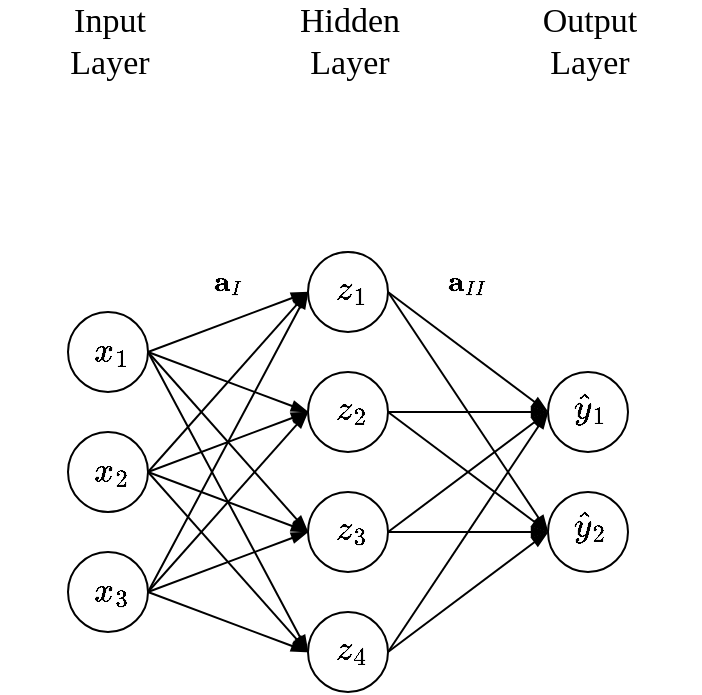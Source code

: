 <mxfile version="23.1.5" type="device" pages="5">
  <diagram name="weights and biases" id="kDbv65GCHhM1gCBoS1LT">
    <mxGraphModel dx="882" dy="669" grid="1" gridSize="10" guides="1" tooltips="1" connect="1" arrows="1" fold="1" page="1" pageScale="1" pageWidth="827" pageHeight="1169" math="1" shadow="0">
      <root>
        <mxCell id="0" />
        <mxCell id="1" parent="0" />
        <mxCell id="y1RYIP2iRQ3aLNrIlO1q-2" value="Input&lt;div&gt;Layer&lt;/div&gt;" style="text;html=1;align=center;verticalAlign=middle;whiteSpace=wrap;rounded=0;fontFamily=Georgia;fontSize=17;" parent="1" vertex="1">
          <mxGeometry x="40" y="40" width="110" height="30" as="geometry" />
        </mxCell>
        <mxCell id="y1RYIP2iRQ3aLNrIlO1q-8" value="" style="group" parent="1" vertex="1" connectable="0">
          <mxGeometry x="74" y="190" width="42" height="40" as="geometry" />
        </mxCell>
        <mxCell id="y1RYIP2iRQ3aLNrIlO1q-3" value="" style="ellipse;whiteSpace=wrap;html=1;aspect=fixed;" parent="y1RYIP2iRQ3aLNrIlO1q-8" vertex="1">
          <mxGeometry width="40" height="40" as="geometry" />
        </mxCell>
        <mxCell id="y1RYIP2iRQ3aLNrIlO1q-4" value="&lt;span style=&quot;font-size: 17px;&quot;&gt;$$x_1$$&lt;/span&gt;" style="text;html=1;align=center;verticalAlign=middle;whiteSpace=wrap;rounded=0;fontFamily=Georgia;" parent="y1RYIP2iRQ3aLNrIlO1q-8" vertex="1">
          <mxGeometry x="2" y="4" width="40" height="30" as="geometry" />
        </mxCell>
        <mxCell id="y1RYIP2iRQ3aLNrIlO1q-9" value="" style="group" parent="1" vertex="1" connectable="0">
          <mxGeometry x="74" y="250" width="42" height="40" as="geometry" />
        </mxCell>
        <mxCell id="y1RYIP2iRQ3aLNrIlO1q-10" value="" style="ellipse;whiteSpace=wrap;html=1;aspect=fixed;" parent="y1RYIP2iRQ3aLNrIlO1q-9" vertex="1">
          <mxGeometry width="40" height="40" as="geometry" />
        </mxCell>
        <mxCell id="y1RYIP2iRQ3aLNrIlO1q-11" value="&lt;span style=&quot;font-size: 17px;&quot;&gt;$$x_2$$&lt;/span&gt;" style="text;html=1;align=center;verticalAlign=middle;whiteSpace=wrap;rounded=0;fontFamily=Georgia;" parent="y1RYIP2iRQ3aLNrIlO1q-9" vertex="1">
          <mxGeometry x="2" y="4" width="40" height="30" as="geometry" />
        </mxCell>
        <mxCell id="y1RYIP2iRQ3aLNrIlO1q-12" value="" style="group" parent="1" vertex="1" connectable="0">
          <mxGeometry x="74" y="310" width="42" height="40" as="geometry" />
        </mxCell>
        <mxCell id="y1RYIP2iRQ3aLNrIlO1q-13" value="" style="ellipse;whiteSpace=wrap;html=1;aspect=fixed;" parent="y1RYIP2iRQ3aLNrIlO1q-12" vertex="1">
          <mxGeometry width="40" height="40" as="geometry" />
        </mxCell>
        <mxCell id="y1RYIP2iRQ3aLNrIlO1q-14" value="&lt;span style=&quot;font-size: 17px;&quot;&gt;$$x_3$$&lt;/span&gt;" style="text;html=1;align=center;verticalAlign=middle;whiteSpace=wrap;rounded=0;fontFamily=Georgia;" parent="y1RYIP2iRQ3aLNrIlO1q-12" vertex="1">
          <mxGeometry x="2" y="4" width="40" height="30" as="geometry" />
        </mxCell>
        <mxCell id="y1RYIP2iRQ3aLNrIlO1q-15" value="" style="group" parent="1" vertex="1" connectable="0">
          <mxGeometry x="194" y="160" width="42" height="40" as="geometry" />
        </mxCell>
        <mxCell id="y1RYIP2iRQ3aLNrIlO1q-16" value="" style="ellipse;whiteSpace=wrap;html=1;aspect=fixed;" parent="y1RYIP2iRQ3aLNrIlO1q-15" vertex="1">
          <mxGeometry width="40" height="40" as="geometry" />
        </mxCell>
        <mxCell id="y1RYIP2iRQ3aLNrIlO1q-17" value="&lt;span style=&quot;font-size: 17px;&quot;&gt;$$z_1$$&lt;/span&gt;" style="text;html=1;align=center;verticalAlign=middle;whiteSpace=wrap;rounded=0;fontFamily=Georgia;" parent="y1RYIP2iRQ3aLNrIlO1q-15" vertex="1">
          <mxGeometry x="2" y="3" width="40" height="30" as="geometry" />
        </mxCell>
        <mxCell id="y1RYIP2iRQ3aLNrIlO1q-18" value="" style="group" parent="1" vertex="1" connectable="0">
          <mxGeometry x="194" y="220" width="42" height="40" as="geometry" />
        </mxCell>
        <mxCell id="y1RYIP2iRQ3aLNrIlO1q-19" value="" style="ellipse;whiteSpace=wrap;html=1;aspect=fixed;" parent="y1RYIP2iRQ3aLNrIlO1q-18" vertex="1">
          <mxGeometry width="40" height="40" as="geometry" />
        </mxCell>
        <mxCell id="y1RYIP2iRQ3aLNrIlO1q-20" value="&lt;span style=&quot;font-size: 17px;&quot;&gt;$$z_2$$&lt;/span&gt;" style="text;html=1;align=center;verticalAlign=middle;whiteSpace=wrap;rounded=0;fontFamily=Georgia;" parent="y1RYIP2iRQ3aLNrIlO1q-18" vertex="1">
          <mxGeometry x="2" y="3" width="40" height="30" as="geometry" />
        </mxCell>
        <mxCell id="y1RYIP2iRQ3aLNrIlO1q-21" value="" style="group" parent="1" vertex="1" connectable="0">
          <mxGeometry x="194" y="280" width="42" height="40" as="geometry" />
        </mxCell>
        <mxCell id="y1RYIP2iRQ3aLNrIlO1q-22" value="" style="ellipse;whiteSpace=wrap;html=1;aspect=fixed;" parent="y1RYIP2iRQ3aLNrIlO1q-21" vertex="1">
          <mxGeometry width="40" height="40" as="geometry" />
        </mxCell>
        <mxCell id="y1RYIP2iRQ3aLNrIlO1q-23" value="&lt;span style=&quot;font-size: 17px;&quot;&gt;$$z_3$$&lt;/span&gt;" style="text;html=1;align=center;verticalAlign=middle;whiteSpace=wrap;rounded=0;fontFamily=Georgia;" parent="y1RYIP2iRQ3aLNrIlO1q-21" vertex="1">
          <mxGeometry x="2" y="3" width="40" height="30" as="geometry" />
        </mxCell>
        <mxCell id="y1RYIP2iRQ3aLNrIlO1q-25" value="" style="group" parent="1" vertex="1" connectable="0">
          <mxGeometry x="194" y="340" width="42" height="40" as="geometry" />
        </mxCell>
        <mxCell id="y1RYIP2iRQ3aLNrIlO1q-26" value="" style="ellipse;whiteSpace=wrap;html=1;aspect=fixed;" parent="y1RYIP2iRQ3aLNrIlO1q-25" vertex="1">
          <mxGeometry width="40" height="40" as="geometry" />
        </mxCell>
        <mxCell id="y1RYIP2iRQ3aLNrIlO1q-27" value="&lt;span style=&quot;font-size: 17px;&quot;&gt;$$z_4$$&lt;/span&gt;" style="text;html=1;align=center;verticalAlign=middle;whiteSpace=wrap;rounded=0;fontFamily=Georgia;" parent="y1RYIP2iRQ3aLNrIlO1q-25" vertex="1">
          <mxGeometry x="2" y="3" width="40" height="30" as="geometry" />
        </mxCell>
        <mxCell id="y1RYIP2iRQ3aLNrIlO1q-29" value="" style="endArrow=blockThin;html=1;rounded=0;endFill=1;entryX=0;entryY=0.5;entryDx=0;entryDy=0;exitX=1;exitY=0.5;exitDx=0;exitDy=0;" parent="1" source="y1RYIP2iRQ3aLNrIlO1q-3" target="y1RYIP2iRQ3aLNrIlO1q-16" edge="1">
          <mxGeometry width="50" height="50" relative="1" as="geometry">
            <mxPoint x="144" y="210" as="sourcePoint" />
            <mxPoint x="34" y="210" as="targetPoint" />
          </mxGeometry>
        </mxCell>
        <mxCell id="y1RYIP2iRQ3aLNrIlO1q-30" value="" style="endArrow=blockThin;html=1;rounded=0;endFill=1;entryX=0;entryY=0.5;entryDx=0;entryDy=0;exitX=1;exitY=0.5;exitDx=0;exitDy=0;" parent="1" source="y1RYIP2iRQ3aLNrIlO1q-3" target="y1RYIP2iRQ3aLNrIlO1q-19" edge="1">
          <mxGeometry width="50" height="50" relative="1" as="geometry">
            <mxPoint x="124" y="220" as="sourcePoint" />
            <mxPoint x="204" y="190" as="targetPoint" />
          </mxGeometry>
        </mxCell>
        <mxCell id="y1RYIP2iRQ3aLNrIlO1q-31" value="" style="endArrow=blockThin;html=1;rounded=0;endFill=1;entryX=0;entryY=0.5;entryDx=0;entryDy=0;exitX=1;exitY=0.5;exitDx=0;exitDy=0;" parent="1" source="y1RYIP2iRQ3aLNrIlO1q-3" target="y1RYIP2iRQ3aLNrIlO1q-22" edge="1">
          <mxGeometry width="50" height="50" relative="1" as="geometry">
            <mxPoint x="134" y="230" as="sourcePoint" />
            <mxPoint x="214" y="200" as="targetPoint" />
          </mxGeometry>
        </mxCell>
        <mxCell id="y1RYIP2iRQ3aLNrIlO1q-32" value="" style="endArrow=blockThin;html=1;rounded=0;endFill=1;entryX=0;entryY=0.5;entryDx=0;entryDy=0;exitX=1;exitY=0.5;exitDx=0;exitDy=0;" parent="1" source="y1RYIP2iRQ3aLNrIlO1q-3" target="y1RYIP2iRQ3aLNrIlO1q-26" edge="1">
          <mxGeometry width="50" height="50" relative="1" as="geometry">
            <mxPoint x="144" y="240" as="sourcePoint" />
            <mxPoint x="224" y="210" as="targetPoint" />
          </mxGeometry>
        </mxCell>
        <mxCell id="y1RYIP2iRQ3aLNrIlO1q-33" value="" style="endArrow=blockThin;html=1;rounded=0;endFill=1;entryX=0;entryY=0.5;entryDx=0;entryDy=0;exitX=1;exitY=0.5;exitDx=0;exitDy=0;" parent="1" source="y1RYIP2iRQ3aLNrIlO1q-10" target="y1RYIP2iRQ3aLNrIlO1q-16" edge="1">
          <mxGeometry width="50" height="50" relative="1" as="geometry">
            <mxPoint x="154" y="250" as="sourcePoint" />
            <mxPoint x="234" y="220" as="targetPoint" />
          </mxGeometry>
        </mxCell>
        <mxCell id="y1RYIP2iRQ3aLNrIlO1q-34" value="" style="endArrow=blockThin;html=1;rounded=0;endFill=1;entryX=0;entryY=0.5;entryDx=0;entryDy=0;exitX=1;exitY=0.5;exitDx=0;exitDy=0;" parent="1" source="y1RYIP2iRQ3aLNrIlO1q-10" target="y1RYIP2iRQ3aLNrIlO1q-19" edge="1">
          <mxGeometry width="50" height="50" relative="1" as="geometry">
            <mxPoint x="164" y="260" as="sourcePoint" />
            <mxPoint x="244" y="230" as="targetPoint" />
          </mxGeometry>
        </mxCell>
        <mxCell id="y1RYIP2iRQ3aLNrIlO1q-35" value="" style="endArrow=blockThin;html=1;rounded=0;endFill=1;entryX=0;entryY=0.5;entryDx=0;entryDy=0;exitX=1;exitY=0.5;exitDx=0;exitDy=0;" parent="1" source="y1RYIP2iRQ3aLNrIlO1q-10" target="y1RYIP2iRQ3aLNrIlO1q-22" edge="1">
          <mxGeometry width="50" height="50" relative="1" as="geometry">
            <mxPoint x="174" y="270" as="sourcePoint" />
            <mxPoint x="254" y="240" as="targetPoint" />
          </mxGeometry>
        </mxCell>
        <mxCell id="y1RYIP2iRQ3aLNrIlO1q-36" value="" style="endArrow=blockThin;html=1;rounded=0;endFill=1;entryX=0;entryY=0.5;entryDx=0;entryDy=0;exitX=1;exitY=0.5;exitDx=0;exitDy=0;" parent="1" source="y1RYIP2iRQ3aLNrIlO1q-10" target="y1RYIP2iRQ3aLNrIlO1q-26" edge="1">
          <mxGeometry width="50" height="50" relative="1" as="geometry">
            <mxPoint x="184" y="280" as="sourcePoint" />
            <mxPoint x="264" y="250" as="targetPoint" />
          </mxGeometry>
        </mxCell>
        <mxCell id="y1RYIP2iRQ3aLNrIlO1q-37" value="" style="endArrow=blockThin;html=1;rounded=0;endFill=1;entryX=0;entryY=0.5;entryDx=0;entryDy=0;exitX=1;exitY=0.5;exitDx=0;exitDy=0;" parent="1" source="y1RYIP2iRQ3aLNrIlO1q-13" target="y1RYIP2iRQ3aLNrIlO1q-16" edge="1">
          <mxGeometry width="50" height="50" relative="1" as="geometry">
            <mxPoint x="194" y="290" as="sourcePoint" />
            <mxPoint x="274" y="260" as="targetPoint" />
          </mxGeometry>
        </mxCell>
        <mxCell id="y1RYIP2iRQ3aLNrIlO1q-38" value="" style="endArrow=blockThin;html=1;rounded=0;endFill=1;entryX=0;entryY=0.5;entryDx=0;entryDy=0;exitX=1;exitY=0.5;exitDx=0;exitDy=0;" parent="1" source="y1RYIP2iRQ3aLNrIlO1q-13" target="y1RYIP2iRQ3aLNrIlO1q-19" edge="1">
          <mxGeometry width="50" height="50" relative="1" as="geometry">
            <mxPoint x="204" y="300" as="sourcePoint" />
            <mxPoint x="284" y="270" as="targetPoint" />
          </mxGeometry>
        </mxCell>
        <mxCell id="y1RYIP2iRQ3aLNrIlO1q-39" value="" style="endArrow=blockThin;html=1;rounded=0;endFill=1;entryX=0;entryY=0.5;entryDx=0;entryDy=0;exitX=1;exitY=0.5;exitDx=0;exitDy=0;" parent="1" source="y1RYIP2iRQ3aLNrIlO1q-13" target="y1RYIP2iRQ3aLNrIlO1q-22" edge="1">
          <mxGeometry width="50" height="50" relative="1" as="geometry">
            <mxPoint x="214" y="310" as="sourcePoint" />
            <mxPoint x="294" y="280" as="targetPoint" />
          </mxGeometry>
        </mxCell>
        <mxCell id="y1RYIP2iRQ3aLNrIlO1q-40" value="" style="endArrow=blockThin;html=1;rounded=0;endFill=1;entryX=0;entryY=0.5;entryDx=0;entryDy=0;exitX=1;exitY=0.5;exitDx=0;exitDy=0;" parent="1" source="y1RYIP2iRQ3aLNrIlO1q-13" target="y1RYIP2iRQ3aLNrIlO1q-26" edge="1">
          <mxGeometry width="50" height="50" relative="1" as="geometry">
            <mxPoint x="224" y="320" as="sourcePoint" />
            <mxPoint x="304" y="290" as="targetPoint" />
          </mxGeometry>
        </mxCell>
        <mxCell id="y1RYIP2iRQ3aLNrIlO1q-41" value="" style="group" parent="1" vertex="1" connectable="0">
          <mxGeometry x="314" y="220" width="42" height="40" as="geometry" />
        </mxCell>
        <mxCell id="y1RYIP2iRQ3aLNrIlO1q-42" value="" style="ellipse;whiteSpace=wrap;html=1;aspect=fixed;" parent="y1RYIP2iRQ3aLNrIlO1q-41" vertex="1">
          <mxGeometry width="40" height="40" as="geometry" />
        </mxCell>
        <mxCell id="y1RYIP2iRQ3aLNrIlO1q-43" value="&lt;span style=&quot;font-size: 17px;&quot;&gt;$$\hat{y}_1$$&lt;/span&gt;" style="text;html=1;align=center;verticalAlign=middle;whiteSpace=wrap;rounded=0;fontFamily=Georgia;" parent="y1RYIP2iRQ3aLNrIlO1q-41" vertex="1">
          <mxGeometry x="1" y="3" width="40" height="30" as="geometry" />
        </mxCell>
        <mxCell id="y1RYIP2iRQ3aLNrIlO1q-44" value="" style="group" parent="1" vertex="1" connectable="0">
          <mxGeometry x="314" y="280" width="42" height="40" as="geometry" />
        </mxCell>
        <mxCell id="y1RYIP2iRQ3aLNrIlO1q-45" value="" style="ellipse;whiteSpace=wrap;html=1;aspect=fixed;" parent="y1RYIP2iRQ3aLNrIlO1q-44" vertex="1">
          <mxGeometry width="40" height="40" as="geometry" />
        </mxCell>
        <mxCell id="y1RYIP2iRQ3aLNrIlO1q-46" value="&lt;span style=&quot;font-size: 17px;&quot;&gt;$$\hat{y}_2$$&lt;/span&gt;" style="text;html=1;align=center;verticalAlign=middle;whiteSpace=wrap;rounded=0;fontFamily=Georgia;" parent="y1RYIP2iRQ3aLNrIlO1q-44" vertex="1">
          <mxGeometry x="1" y="2" width="40" height="30" as="geometry" />
        </mxCell>
        <mxCell id="y1RYIP2iRQ3aLNrIlO1q-47" value="" style="endArrow=blockThin;html=1;rounded=0;endFill=1;entryX=0;entryY=0.5;entryDx=0;entryDy=0;exitX=1;exitY=0.5;exitDx=0;exitDy=0;" parent="1" source="y1RYIP2iRQ3aLNrIlO1q-16" target="y1RYIP2iRQ3aLNrIlO1q-42" edge="1">
          <mxGeometry width="50" height="50" relative="1" as="geometry">
            <mxPoint x="124" y="220" as="sourcePoint" />
            <mxPoint x="204" y="190" as="targetPoint" />
          </mxGeometry>
        </mxCell>
        <mxCell id="y1RYIP2iRQ3aLNrIlO1q-48" value="" style="endArrow=blockThin;html=1;rounded=0;endFill=1;entryX=0;entryY=0.5;entryDx=0;entryDy=0;exitX=1;exitY=0.5;exitDx=0;exitDy=0;" parent="1" source="y1RYIP2iRQ3aLNrIlO1q-19" target="y1RYIP2iRQ3aLNrIlO1q-42" edge="1">
          <mxGeometry width="50" height="50" relative="1" as="geometry">
            <mxPoint x="294" y="120" as="sourcePoint" />
            <mxPoint x="368" y="160" as="targetPoint" />
          </mxGeometry>
        </mxCell>
        <mxCell id="y1RYIP2iRQ3aLNrIlO1q-49" value="" style="endArrow=blockThin;html=1;rounded=0;endFill=1;entryX=0;entryY=0.5;entryDx=0;entryDy=0;exitX=1;exitY=0.5;exitDx=0;exitDy=0;" parent="1" source="y1RYIP2iRQ3aLNrIlO1q-26" target="y1RYIP2iRQ3aLNrIlO1q-42" edge="1">
          <mxGeometry width="50" height="50" relative="1" as="geometry">
            <mxPoint x="354" y="390" as="sourcePoint" />
            <mxPoint x="428" y="430" as="targetPoint" />
          </mxGeometry>
        </mxCell>
        <mxCell id="y1RYIP2iRQ3aLNrIlO1q-50" value="" style="endArrow=blockThin;html=1;rounded=0;endFill=1;entryX=0;entryY=0.5;entryDx=0;entryDy=0;exitX=1;exitY=0.5;exitDx=0;exitDy=0;" parent="1" source="y1RYIP2iRQ3aLNrIlO1q-22" target="y1RYIP2iRQ3aLNrIlO1q-42" edge="1">
          <mxGeometry width="50" height="50" relative="1" as="geometry">
            <mxPoint x="314" y="140" as="sourcePoint" />
            <mxPoint x="388" y="180" as="targetPoint" />
          </mxGeometry>
        </mxCell>
        <mxCell id="y1RYIP2iRQ3aLNrIlO1q-51" value="" style="endArrow=blockThin;html=1;rounded=0;endFill=1;entryX=0;entryY=0.5;entryDx=0;entryDy=0;exitX=1;exitY=0.5;exitDx=0;exitDy=0;" parent="1" source="y1RYIP2iRQ3aLNrIlO1q-16" target="y1RYIP2iRQ3aLNrIlO1q-45" edge="1">
          <mxGeometry width="50" height="50" relative="1" as="geometry">
            <mxPoint x="324" y="150" as="sourcePoint" />
            <mxPoint x="398" y="190" as="targetPoint" />
          </mxGeometry>
        </mxCell>
        <mxCell id="y1RYIP2iRQ3aLNrIlO1q-52" value="" style="endArrow=blockThin;html=1;rounded=0;endFill=1;entryX=0;entryY=0.5;entryDx=0;entryDy=0;exitX=1;exitY=0.5;exitDx=0;exitDy=0;" parent="1" source="y1RYIP2iRQ3aLNrIlO1q-19" target="y1RYIP2iRQ3aLNrIlO1q-45" edge="1">
          <mxGeometry width="50" height="50" relative="1" as="geometry">
            <mxPoint x="334" y="160" as="sourcePoint" />
            <mxPoint x="408" y="200" as="targetPoint" />
          </mxGeometry>
        </mxCell>
        <mxCell id="y1RYIP2iRQ3aLNrIlO1q-53" value="" style="endArrow=blockThin;html=1;rounded=0;endFill=1;entryX=0;entryY=0.5;entryDx=0;entryDy=0;exitX=1;exitY=0.5;exitDx=0;exitDy=0;" parent="1" source="y1RYIP2iRQ3aLNrIlO1q-26" target="y1RYIP2iRQ3aLNrIlO1q-45" edge="1">
          <mxGeometry width="50" height="50" relative="1" as="geometry">
            <mxPoint x="344" y="170" as="sourcePoint" />
            <mxPoint x="418" y="210" as="targetPoint" />
          </mxGeometry>
        </mxCell>
        <mxCell id="y1RYIP2iRQ3aLNrIlO1q-54" value="" style="endArrow=blockThin;html=1;rounded=0;endFill=1;entryX=0;entryY=0.5;entryDx=0;entryDy=0;exitX=1;exitY=0.5;exitDx=0;exitDy=0;" parent="1" source="y1RYIP2iRQ3aLNrIlO1q-22" target="y1RYIP2iRQ3aLNrIlO1q-45" edge="1">
          <mxGeometry width="50" height="50" relative="1" as="geometry">
            <mxPoint x="354" y="180" as="sourcePoint" />
            <mxPoint x="428" y="220" as="targetPoint" />
          </mxGeometry>
        </mxCell>
        <mxCell id="y1RYIP2iRQ3aLNrIlO1q-55" value="Hidden&lt;div&gt;Layer&lt;/div&gt;" style="text;html=1;align=center;verticalAlign=middle;whiteSpace=wrap;rounded=0;fontFamily=Georgia;fontSize=17;" parent="1" vertex="1">
          <mxGeometry x="160" y="40" width="110" height="30" as="geometry" />
        </mxCell>
        <mxCell id="y1RYIP2iRQ3aLNrIlO1q-56" value="&lt;div&gt;Output&lt;/div&gt;&lt;div&gt;Layer&lt;/div&gt;" style="text;html=1;align=center;verticalAlign=middle;whiteSpace=wrap;rounded=0;fontFamily=Georgia;fontSize=17;" parent="1" vertex="1">
          <mxGeometry x="280" y="40" width="110" height="30" as="geometry" />
        </mxCell>
        <mxCell id="y1RYIP2iRQ3aLNrIlO1q-59" value="$$\mathbf{a}_I$$" style="text;html=1;align=center;verticalAlign=middle;whiteSpace=wrap;rounded=0;" parent="1" vertex="1">
          <mxGeometry x="124" y="160" width="60" height="30" as="geometry" />
        </mxCell>
        <mxCell id="y1RYIP2iRQ3aLNrIlO1q-60" value="$$\mathbf{a}_{II}$$" style="text;html=1;align=center;verticalAlign=middle;whiteSpace=wrap;rounded=0;" parent="1" vertex="1">
          <mxGeometry x="244" y="160" width="60" height="30" as="geometry" />
        </mxCell>
      </root>
    </mxGraphModel>
  </diagram>
  <diagram name="both" id="pPREk9vOSJ1dJqhTBe_g">
    <mxGraphModel dx="2252" dy="902" grid="1" gridSize="10" guides="1" tooltips="1" connect="1" arrows="1" fold="1" page="1" pageScale="1" pageWidth="827" pageHeight="1169" math="1" shadow="0">
      <root>
        <mxCell id="XyFHsZcWrAdwq0JWELV0-0" />
        <mxCell id="XyFHsZcWrAdwq0JWELV0-1" parent="XyFHsZcWrAdwq0JWELV0-0" />
        <mxCell id="XyFHsZcWrAdwq0JWELV0-2" value="Input&lt;div&gt;Layer&lt;/div&gt;" style="text;html=1;align=center;verticalAlign=middle;whiteSpace=wrap;rounded=0;fontFamily=Georgia;fontSize=17;" vertex="1" parent="XyFHsZcWrAdwq0JWELV0-1">
          <mxGeometry x="40" y="40" width="110" height="30" as="geometry" />
        </mxCell>
        <mxCell id="XyFHsZcWrAdwq0JWELV0-3" value="" style="group" vertex="1" connectable="0" parent="XyFHsZcWrAdwq0JWELV0-1">
          <mxGeometry x="74" y="190" width="42" height="40" as="geometry" />
        </mxCell>
        <mxCell id="XyFHsZcWrAdwq0JWELV0-4" value="" style="ellipse;whiteSpace=wrap;html=1;aspect=fixed;" vertex="1" parent="XyFHsZcWrAdwq0JWELV0-3">
          <mxGeometry width="40" height="40" as="geometry" />
        </mxCell>
        <mxCell id="XyFHsZcWrAdwq0JWELV0-5" value="&lt;span style=&quot;font-size: 17px;&quot;&gt;$$x_1$$&lt;/span&gt;" style="text;html=1;align=center;verticalAlign=middle;whiteSpace=wrap;rounded=0;fontFamily=Georgia;" vertex="1" parent="XyFHsZcWrAdwq0JWELV0-3">
          <mxGeometry x="2" y="4" width="40" height="30" as="geometry" />
        </mxCell>
        <mxCell id="XyFHsZcWrAdwq0JWELV0-6" value="" style="group" vertex="1" connectable="0" parent="XyFHsZcWrAdwq0JWELV0-1">
          <mxGeometry x="74" y="250" width="42" height="40" as="geometry" />
        </mxCell>
        <mxCell id="XyFHsZcWrAdwq0JWELV0-7" value="" style="ellipse;whiteSpace=wrap;html=1;aspect=fixed;" vertex="1" parent="XyFHsZcWrAdwq0JWELV0-6">
          <mxGeometry width="40" height="40" as="geometry" />
        </mxCell>
        <mxCell id="XyFHsZcWrAdwq0JWELV0-8" value="&lt;span style=&quot;font-size: 17px;&quot;&gt;$$x_2$$&lt;/span&gt;" style="text;html=1;align=center;verticalAlign=middle;whiteSpace=wrap;rounded=0;fontFamily=Georgia;" vertex="1" parent="XyFHsZcWrAdwq0JWELV0-6">
          <mxGeometry x="2" y="4" width="40" height="30" as="geometry" />
        </mxCell>
        <mxCell id="XyFHsZcWrAdwq0JWELV0-9" value="" style="group" vertex="1" connectable="0" parent="XyFHsZcWrAdwq0JWELV0-1">
          <mxGeometry x="74" y="310" width="42" height="40" as="geometry" />
        </mxCell>
        <mxCell id="XyFHsZcWrAdwq0JWELV0-10" value="" style="ellipse;whiteSpace=wrap;html=1;aspect=fixed;" vertex="1" parent="XyFHsZcWrAdwq0JWELV0-9">
          <mxGeometry width="40" height="40" as="geometry" />
        </mxCell>
        <mxCell id="XyFHsZcWrAdwq0JWELV0-11" value="&lt;span style=&quot;font-size: 17px;&quot;&gt;$$x_3$$&lt;/span&gt;" style="text;html=1;align=center;verticalAlign=middle;whiteSpace=wrap;rounded=0;fontFamily=Georgia;" vertex="1" parent="XyFHsZcWrAdwq0JWELV0-9">
          <mxGeometry x="2" y="4" width="40" height="30" as="geometry" />
        </mxCell>
        <mxCell id="XyFHsZcWrAdwq0JWELV0-12" value="" style="group" vertex="1" connectable="0" parent="XyFHsZcWrAdwq0JWELV0-1">
          <mxGeometry x="194" y="160" width="42" height="40" as="geometry" />
        </mxCell>
        <mxCell id="XyFHsZcWrAdwq0JWELV0-13" value="" style="ellipse;whiteSpace=wrap;html=1;aspect=fixed;" vertex="1" parent="XyFHsZcWrAdwq0JWELV0-12">
          <mxGeometry width="40" height="40" as="geometry" />
        </mxCell>
        <mxCell id="XyFHsZcWrAdwq0JWELV0-14" value="&lt;span style=&quot;font-size: 17px;&quot;&gt;$$z_1$$&lt;/span&gt;" style="text;html=1;align=center;verticalAlign=middle;whiteSpace=wrap;rounded=0;fontFamily=Georgia;" vertex="1" parent="XyFHsZcWrAdwq0JWELV0-12">
          <mxGeometry x="2" y="3" width="40" height="30" as="geometry" />
        </mxCell>
        <mxCell id="XyFHsZcWrAdwq0JWELV0-15" value="" style="group" vertex="1" connectable="0" parent="XyFHsZcWrAdwq0JWELV0-1">
          <mxGeometry x="194" y="220" width="42" height="40" as="geometry" />
        </mxCell>
        <mxCell id="XyFHsZcWrAdwq0JWELV0-16" value="" style="ellipse;whiteSpace=wrap;html=1;aspect=fixed;" vertex="1" parent="XyFHsZcWrAdwq0JWELV0-15">
          <mxGeometry width="40" height="40" as="geometry" />
        </mxCell>
        <mxCell id="XyFHsZcWrAdwq0JWELV0-17" value="&lt;span style=&quot;font-size: 17px;&quot;&gt;$$z_2$$&lt;/span&gt;" style="text;html=1;align=center;verticalAlign=middle;whiteSpace=wrap;rounded=0;fontFamily=Georgia;" vertex="1" parent="XyFHsZcWrAdwq0JWELV0-15">
          <mxGeometry x="2" y="3" width="40" height="30" as="geometry" />
        </mxCell>
        <mxCell id="XyFHsZcWrAdwq0JWELV0-18" value="" style="group" vertex="1" connectable="0" parent="XyFHsZcWrAdwq0JWELV0-1">
          <mxGeometry x="194" y="280" width="42" height="40" as="geometry" />
        </mxCell>
        <mxCell id="XyFHsZcWrAdwq0JWELV0-19" value="" style="ellipse;whiteSpace=wrap;html=1;aspect=fixed;" vertex="1" parent="XyFHsZcWrAdwq0JWELV0-18">
          <mxGeometry width="40" height="40" as="geometry" />
        </mxCell>
        <mxCell id="XyFHsZcWrAdwq0JWELV0-20" value="&lt;span style=&quot;font-size: 17px;&quot;&gt;$$z_3$$&lt;/span&gt;" style="text;html=1;align=center;verticalAlign=middle;whiteSpace=wrap;rounded=0;fontFamily=Georgia;" vertex="1" parent="XyFHsZcWrAdwq0JWELV0-18">
          <mxGeometry x="2" y="3" width="40" height="30" as="geometry" />
        </mxCell>
        <mxCell id="XyFHsZcWrAdwq0JWELV0-21" value="" style="group" vertex="1" connectable="0" parent="XyFHsZcWrAdwq0JWELV0-1">
          <mxGeometry x="194" y="340" width="42" height="40" as="geometry" />
        </mxCell>
        <mxCell id="XyFHsZcWrAdwq0JWELV0-22" value="" style="ellipse;whiteSpace=wrap;html=1;aspect=fixed;" vertex="1" parent="XyFHsZcWrAdwq0JWELV0-21">
          <mxGeometry width="40" height="40" as="geometry" />
        </mxCell>
        <mxCell id="XyFHsZcWrAdwq0JWELV0-23" value="&lt;span style=&quot;font-size: 17px;&quot;&gt;$$z_4$$&lt;/span&gt;" style="text;html=1;align=center;verticalAlign=middle;whiteSpace=wrap;rounded=0;fontFamily=Georgia;" vertex="1" parent="XyFHsZcWrAdwq0JWELV0-21">
          <mxGeometry x="2" y="3" width="40" height="30" as="geometry" />
        </mxCell>
        <mxCell id="XyFHsZcWrAdwq0JWELV0-24" value="" style="endArrow=blockThin;html=1;rounded=0;endFill=1;entryX=0;entryY=0.5;entryDx=0;entryDy=0;exitX=1;exitY=0.5;exitDx=0;exitDy=0;" edge="1" parent="XyFHsZcWrAdwq0JWELV0-1" source="XyFHsZcWrAdwq0JWELV0-4" target="XyFHsZcWrAdwq0JWELV0-13">
          <mxGeometry width="50" height="50" relative="1" as="geometry">
            <mxPoint x="144" y="210" as="sourcePoint" />
            <mxPoint x="34" y="210" as="targetPoint" />
          </mxGeometry>
        </mxCell>
        <mxCell id="XyFHsZcWrAdwq0JWELV0-25" value="" style="endArrow=blockThin;html=1;rounded=0;endFill=1;entryX=0;entryY=0.5;entryDx=0;entryDy=0;exitX=1;exitY=0.5;exitDx=0;exitDy=0;" edge="1" parent="XyFHsZcWrAdwq0JWELV0-1" source="XyFHsZcWrAdwq0JWELV0-4" target="XyFHsZcWrAdwq0JWELV0-16">
          <mxGeometry width="50" height="50" relative="1" as="geometry">
            <mxPoint x="124" y="220" as="sourcePoint" />
            <mxPoint x="204" y="190" as="targetPoint" />
          </mxGeometry>
        </mxCell>
        <mxCell id="XyFHsZcWrAdwq0JWELV0-26" value="" style="endArrow=blockThin;html=1;rounded=0;endFill=1;entryX=0;entryY=0.5;entryDx=0;entryDy=0;exitX=1;exitY=0.5;exitDx=0;exitDy=0;" edge="1" parent="XyFHsZcWrAdwq0JWELV0-1" source="XyFHsZcWrAdwq0JWELV0-4" target="XyFHsZcWrAdwq0JWELV0-19">
          <mxGeometry width="50" height="50" relative="1" as="geometry">
            <mxPoint x="134" y="230" as="sourcePoint" />
            <mxPoint x="214" y="200" as="targetPoint" />
          </mxGeometry>
        </mxCell>
        <mxCell id="XyFHsZcWrAdwq0JWELV0-27" value="" style="endArrow=blockThin;html=1;rounded=0;endFill=1;entryX=0;entryY=0.5;entryDx=0;entryDy=0;exitX=1;exitY=0.5;exitDx=0;exitDy=0;" edge="1" parent="XyFHsZcWrAdwq0JWELV0-1" source="XyFHsZcWrAdwq0JWELV0-4" target="XyFHsZcWrAdwq0JWELV0-22">
          <mxGeometry width="50" height="50" relative="1" as="geometry">
            <mxPoint x="144" y="240" as="sourcePoint" />
            <mxPoint x="224" y="210" as="targetPoint" />
          </mxGeometry>
        </mxCell>
        <mxCell id="XyFHsZcWrAdwq0JWELV0-28" value="" style="endArrow=blockThin;html=1;rounded=0;endFill=1;entryX=0;entryY=0.5;entryDx=0;entryDy=0;exitX=1;exitY=0.5;exitDx=0;exitDy=0;" edge="1" parent="XyFHsZcWrAdwq0JWELV0-1" source="XyFHsZcWrAdwq0JWELV0-7" target="XyFHsZcWrAdwq0JWELV0-13">
          <mxGeometry width="50" height="50" relative="1" as="geometry">
            <mxPoint x="154" y="250" as="sourcePoint" />
            <mxPoint x="234" y="220" as="targetPoint" />
          </mxGeometry>
        </mxCell>
        <mxCell id="XyFHsZcWrAdwq0JWELV0-29" value="" style="endArrow=blockThin;html=1;rounded=0;endFill=1;entryX=0;entryY=0.5;entryDx=0;entryDy=0;exitX=1;exitY=0.5;exitDx=0;exitDy=0;" edge="1" parent="XyFHsZcWrAdwq0JWELV0-1" source="XyFHsZcWrAdwq0JWELV0-7" target="XyFHsZcWrAdwq0JWELV0-16">
          <mxGeometry width="50" height="50" relative="1" as="geometry">
            <mxPoint x="164" y="260" as="sourcePoint" />
            <mxPoint x="244" y="230" as="targetPoint" />
          </mxGeometry>
        </mxCell>
        <mxCell id="XyFHsZcWrAdwq0JWELV0-30" value="" style="endArrow=blockThin;html=1;rounded=0;endFill=1;entryX=0;entryY=0.5;entryDx=0;entryDy=0;exitX=1;exitY=0.5;exitDx=0;exitDy=0;" edge="1" parent="XyFHsZcWrAdwq0JWELV0-1" source="XyFHsZcWrAdwq0JWELV0-7" target="XyFHsZcWrAdwq0JWELV0-19">
          <mxGeometry width="50" height="50" relative="1" as="geometry">
            <mxPoint x="174" y="270" as="sourcePoint" />
            <mxPoint x="254" y="240" as="targetPoint" />
          </mxGeometry>
        </mxCell>
        <mxCell id="XyFHsZcWrAdwq0JWELV0-31" value="" style="endArrow=blockThin;html=1;rounded=0;endFill=1;entryX=0;entryY=0.5;entryDx=0;entryDy=0;exitX=1;exitY=0.5;exitDx=0;exitDy=0;" edge="1" parent="XyFHsZcWrAdwq0JWELV0-1" source="XyFHsZcWrAdwq0JWELV0-7" target="XyFHsZcWrAdwq0JWELV0-22">
          <mxGeometry width="50" height="50" relative="1" as="geometry">
            <mxPoint x="184" y="280" as="sourcePoint" />
            <mxPoint x="264" y="250" as="targetPoint" />
          </mxGeometry>
        </mxCell>
        <mxCell id="XyFHsZcWrAdwq0JWELV0-32" value="" style="endArrow=blockThin;html=1;rounded=0;endFill=1;entryX=0;entryY=0.5;entryDx=0;entryDy=0;exitX=1;exitY=0.5;exitDx=0;exitDy=0;" edge="1" parent="XyFHsZcWrAdwq0JWELV0-1" source="XyFHsZcWrAdwq0JWELV0-10" target="XyFHsZcWrAdwq0JWELV0-13">
          <mxGeometry width="50" height="50" relative="1" as="geometry">
            <mxPoint x="194" y="290" as="sourcePoint" />
            <mxPoint x="274" y="260" as="targetPoint" />
          </mxGeometry>
        </mxCell>
        <mxCell id="XyFHsZcWrAdwq0JWELV0-33" value="" style="endArrow=blockThin;html=1;rounded=0;endFill=1;entryX=0;entryY=0.5;entryDx=0;entryDy=0;exitX=1;exitY=0.5;exitDx=0;exitDy=0;" edge="1" parent="XyFHsZcWrAdwq0JWELV0-1" source="XyFHsZcWrAdwq0JWELV0-10" target="XyFHsZcWrAdwq0JWELV0-16">
          <mxGeometry width="50" height="50" relative="1" as="geometry">
            <mxPoint x="204" y="300" as="sourcePoint" />
            <mxPoint x="284" y="270" as="targetPoint" />
          </mxGeometry>
        </mxCell>
        <mxCell id="XyFHsZcWrAdwq0JWELV0-34" value="" style="endArrow=blockThin;html=1;rounded=0;endFill=1;entryX=0;entryY=0.5;entryDx=0;entryDy=0;exitX=1;exitY=0.5;exitDx=0;exitDy=0;" edge="1" parent="XyFHsZcWrAdwq0JWELV0-1" source="XyFHsZcWrAdwq0JWELV0-10" target="XyFHsZcWrAdwq0JWELV0-19">
          <mxGeometry width="50" height="50" relative="1" as="geometry">
            <mxPoint x="214" y="310" as="sourcePoint" />
            <mxPoint x="294" y="280" as="targetPoint" />
          </mxGeometry>
        </mxCell>
        <mxCell id="XyFHsZcWrAdwq0JWELV0-35" value="" style="endArrow=blockThin;html=1;rounded=0;endFill=1;entryX=0;entryY=0.5;entryDx=0;entryDy=0;exitX=1;exitY=0.5;exitDx=0;exitDy=0;" edge="1" parent="XyFHsZcWrAdwq0JWELV0-1" source="XyFHsZcWrAdwq0JWELV0-10" target="XyFHsZcWrAdwq0JWELV0-22">
          <mxGeometry width="50" height="50" relative="1" as="geometry">
            <mxPoint x="224" y="320" as="sourcePoint" />
            <mxPoint x="304" y="290" as="targetPoint" />
          </mxGeometry>
        </mxCell>
        <mxCell id="XyFHsZcWrAdwq0JWELV0-36" value="" style="group" vertex="1" connectable="0" parent="XyFHsZcWrAdwq0JWELV0-1">
          <mxGeometry x="314" y="220" width="42" height="40" as="geometry" />
        </mxCell>
        <mxCell id="XyFHsZcWrAdwq0JWELV0-37" value="" style="ellipse;whiteSpace=wrap;html=1;aspect=fixed;" vertex="1" parent="XyFHsZcWrAdwq0JWELV0-36">
          <mxGeometry width="40" height="40" as="geometry" />
        </mxCell>
        <mxCell id="XyFHsZcWrAdwq0JWELV0-38" value="&lt;span style=&quot;font-size: 17px;&quot;&gt;$$\hat{y}_1$$&lt;/span&gt;" style="text;html=1;align=center;verticalAlign=middle;whiteSpace=wrap;rounded=0;fontFamily=Georgia;" vertex="1" parent="XyFHsZcWrAdwq0JWELV0-36">
          <mxGeometry x="1" y="3" width="40" height="30" as="geometry" />
        </mxCell>
        <mxCell id="XyFHsZcWrAdwq0JWELV0-39" value="" style="group" vertex="1" connectable="0" parent="XyFHsZcWrAdwq0JWELV0-1">
          <mxGeometry x="314" y="280" width="42" height="40" as="geometry" />
        </mxCell>
        <mxCell id="XyFHsZcWrAdwq0JWELV0-40" value="" style="ellipse;whiteSpace=wrap;html=1;aspect=fixed;" vertex="1" parent="XyFHsZcWrAdwq0JWELV0-39">
          <mxGeometry width="40" height="40" as="geometry" />
        </mxCell>
        <mxCell id="XyFHsZcWrAdwq0JWELV0-41" value="&lt;span style=&quot;font-size: 17px;&quot;&gt;$$\hat{y}_2$$&lt;/span&gt;" style="text;html=1;align=center;verticalAlign=middle;whiteSpace=wrap;rounded=0;fontFamily=Georgia;" vertex="1" parent="XyFHsZcWrAdwq0JWELV0-39">
          <mxGeometry x="1" y="2" width="40" height="30" as="geometry" />
        </mxCell>
        <mxCell id="XyFHsZcWrAdwq0JWELV0-42" value="" style="endArrow=blockThin;html=1;rounded=0;endFill=1;entryX=0;entryY=0.5;entryDx=0;entryDy=0;exitX=1;exitY=0.5;exitDx=0;exitDy=0;" edge="1" parent="XyFHsZcWrAdwq0JWELV0-1" source="XyFHsZcWrAdwq0JWELV0-13" target="XyFHsZcWrAdwq0JWELV0-37">
          <mxGeometry width="50" height="50" relative="1" as="geometry">
            <mxPoint x="124" y="220" as="sourcePoint" />
            <mxPoint x="204" y="190" as="targetPoint" />
          </mxGeometry>
        </mxCell>
        <mxCell id="XyFHsZcWrAdwq0JWELV0-43" value="" style="endArrow=blockThin;html=1;rounded=0;endFill=1;entryX=0;entryY=0.5;entryDx=0;entryDy=0;exitX=1;exitY=0.5;exitDx=0;exitDy=0;" edge="1" parent="XyFHsZcWrAdwq0JWELV0-1" source="XyFHsZcWrAdwq0JWELV0-16" target="XyFHsZcWrAdwq0JWELV0-37">
          <mxGeometry width="50" height="50" relative="1" as="geometry">
            <mxPoint x="294" y="120" as="sourcePoint" />
            <mxPoint x="368" y="160" as="targetPoint" />
          </mxGeometry>
        </mxCell>
        <mxCell id="XyFHsZcWrAdwq0JWELV0-44" value="" style="endArrow=blockThin;html=1;rounded=0;endFill=1;entryX=0;entryY=0.5;entryDx=0;entryDy=0;exitX=1;exitY=0.5;exitDx=0;exitDy=0;" edge="1" parent="XyFHsZcWrAdwq0JWELV0-1" source="XyFHsZcWrAdwq0JWELV0-22" target="XyFHsZcWrAdwq0JWELV0-37">
          <mxGeometry width="50" height="50" relative="1" as="geometry">
            <mxPoint x="354" y="390" as="sourcePoint" />
            <mxPoint x="428" y="430" as="targetPoint" />
          </mxGeometry>
        </mxCell>
        <mxCell id="XyFHsZcWrAdwq0JWELV0-45" value="" style="endArrow=blockThin;html=1;rounded=0;endFill=1;entryX=0;entryY=0.5;entryDx=0;entryDy=0;exitX=1;exitY=0.5;exitDx=0;exitDy=0;" edge="1" parent="XyFHsZcWrAdwq0JWELV0-1" source="XyFHsZcWrAdwq0JWELV0-19" target="XyFHsZcWrAdwq0JWELV0-37">
          <mxGeometry width="50" height="50" relative="1" as="geometry">
            <mxPoint x="314" y="140" as="sourcePoint" />
            <mxPoint x="388" y="180" as="targetPoint" />
          </mxGeometry>
        </mxCell>
        <mxCell id="XyFHsZcWrAdwq0JWELV0-46" value="" style="endArrow=blockThin;html=1;rounded=0;endFill=1;entryX=0;entryY=0.5;entryDx=0;entryDy=0;exitX=1;exitY=0.5;exitDx=0;exitDy=0;" edge="1" parent="XyFHsZcWrAdwq0JWELV0-1" source="XyFHsZcWrAdwq0JWELV0-13" target="XyFHsZcWrAdwq0JWELV0-40">
          <mxGeometry width="50" height="50" relative="1" as="geometry">
            <mxPoint x="324" y="150" as="sourcePoint" />
            <mxPoint x="398" y="190" as="targetPoint" />
          </mxGeometry>
        </mxCell>
        <mxCell id="XyFHsZcWrAdwq0JWELV0-47" value="" style="endArrow=blockThin;html=1;rounded=0;endFill=1;entryX=0;entryY=0.5;entryDx=0;entryDy=0;exitX=1;exitY=0.5;exitDx=0;exitDy=0;" edge="1" parent="XyFHsZcWrAdwq0JWELV0-1" source="XyFHsZcWrAdwq0JWELV0-16" target="XyFHsZcWrAdwq0JWELV0-40">
          <mxGeometry width="50" height="50" relative="1" as="geometry">
            <mxPoint x="334" y="160" as="sourcePoint" />
            <mxPoint x="408" y="200" as="targetPoint" />
          </mxGeometry>
        </mxCell>
        <mxCell id="XyFHsZcWrAdwq0JWELV0-48" value="" style="endArrow=blockThin;html=1;rounded=0;endFill=1;entryX=0;entryY=0.5;entryDx=0;entryDy=0;exitX=1;exitY=0.5;exitDx=0;exitDy=0;" edge="1" parent="XyFHsZcWrAdwq0JWELV0-1" source="XyFHsZcWrAdwq0JWELV0-22" target="XyFHsZcWrAdwq0JWELV0-40">
          <mxGeometry width="50" height="50" relative="1" as="geometry">
            <mxPoint x="344" y="170" as="sourcePoint" />
            <mxPoint x="418" y="210" as="targetPoint" />
          </mxGeometry>
        </mxCell>
        <mxCell id="XyFHsZcWrAdwq0JWELV0-49" value="" style="endArrow=blockThin;html=1;rounded=0;endFill=1;entryX=0;entryY=0.5;entryDx=0;entryDy=0;exitX=1;exitY=0.5;exitDx=0;exitDy=0;" edge="1" parent="XyFHsZcWrAdwq0JWELV0-1" source="XyFHsZcWrAdwq0JWELV0-19" target="XyFHsZcWrAdwq0JWELV0-40">
          <mxGeometry width="50" height="50" relative="1" as="geometry">
            <mxPoint x="354" y="180" as="sourcePoint" />
            <mxPoint x="428" y="220" as="targetPoint" />
          </mxGeometry>
        </mxCell>
        <mxCell id="XyFHsZcWrAdwq0JWELV0-50" value="Hidden&lt;div&gt;Layer&lt;/div&gt;" style="text;html=1;align=center;verticalAlign=middle;whiteSpace=wrap;rounded=0;fontFamily=Georgia;fontSize=17;" vertex="1" parent="XyFHsZcWrAdwq0JWELV0-1">
          <mxGeometry x="160" y="40" width="110" height="30" as="geometry" />
        </mxCell>
        <mxCell id="XyFHsZcWrAdwq0JWELV0-51" value="&lt;div&gt;Output&lt;/div&gt;&lt;div&gt;Layer&lt;/div&gt;" style="text;html=1;align=center;verticalAlign=middle;whiteSpace=wrap;rounded=0;fontFamily=Georgia;fontSize=17;" vertex="1" parent="XyFHsZcWrAdwq0JWELV0-1">
          <mxGeometry x="280" y="40" width="110" height="30" as="geometry" />
        </mxCell>
        <mxCell id="XyFHsZcWrAdwq0JWELV0-52" value="$$\mathbf{a}_I$$" style="text;html=1;align=center;verticalAlign=middle;whiteSpace=wrap;rounded=0;" vertex="1" parent="XyFHsZcWrAdwq0JWELV0-1">
          <mxGeometry x="124" y="160" width="60" height="30" as="geometry" />
        </mxCell>
        <mxCell id="XyFHsZcWrAdwq0JWELV0-53" value="$$\mathbf{a}_{II}$$" style="text;html=1;align=center;verticalAlign=middle;whiteSpace=wrap;rounded=0;" vertex="1" parent="XyFHsZcWrAdwq0JWELV0-1">
          <mxGeometry x="244" y="160" width="60" height="30" as="geometry" />
        </mxCell>
        <mxCell id="XyFHsZcWrAdwq0JWELV0-54" value="Input&lt;div&gt;Layer&lt;/div&gt;" style="text;html=1;align=center;verticalAlign=middle;whiteSpace=wrap;rounded=0;fontFamily=Georgia;fontSize=17;" vertex="1" parent="XyFHsZcWrAdwq0JWELV0-1">
          <mxGeometry x="414" y="40" width="110" height="30" as="geometry" />
        </mxCell>
        <mxCell id="XyFHsZcWrAdwq0JWELV0-55" value="" style="group" vertex="1" connectable="0" parent="XyFHsZcWrAdwq0JWELV0-1">
          <mxGeometry x="448" y="130" width="42" height="40" as="geometry" />
        </mxCell>
        <mxCell id="XyFHsZcWrAdwq0JWELV0-56" value="" style="ellipse;whiteSpace=wrap;html=1;aspect=fixed;" vertex="1" parent="XyFHsZcWrAdwq0JWELV0-55">
          <mxGeometry width="40" height="40" as="geometry" />
        </mxCell>
        <mxCell id="XyFHsZcWrAdwq0JWELV0-57" value="&lt;span style=&quot;font-size: 17px;&quot;&gt;$$x_0$$&lt;/span&gt;" style="text;html=1;align=center;verticalAlign=middle;whiteSpace=wrap;rounded=0;fontFamily=Georgia;" vertex="1" parent="XyFHsZcWrAdwq0JWELV0-55">
          <mxGeometry x="2" y="4" width="40" height="30" as="geometry" />
        </mxCell>
        <mxCell id="XyFHsZcWrAdwq0JWELV0-58" value="" style="group" vertex="1" connectable="0" parent="XyFHsZcWrAdwq0JWELV0-1">
          <mxGeometry x="448" y="190" width="42" height="40" as="geometry" />
        </mxCell>
        <mxCell id="XyFHsZcWrAdwq0JWELV0-59" value="" style="ellipse;whiteSpace=wrap;html=1;aspect=fixed;" vertex="1" parent="XyFHsZcWrAdwq0JWELV0-58">
          <mxGeometry width="40" height="40" as="geometry" />
        </mxCell>
        <mxCell id="XyFHsZcWrAdwq0JWELV0-60" value="&lt;span style=&quot;font-size: 17px;&quot;&gt;$$x_1$$&lt;/span&gt;" style="text;html=1;align=center;verticalAlign=middle;whiteSpace=wrap;rounded=0;fontFamily=Georgia;" vertex="1" parent="XyFHsZcWrAdwq0JWELV0-58">
          <mxGeometry x="2" y="4" width="40" height="30" as="geometry" />
        </mxCell>
        <mxCell id="XyFHsZcWrAdwq0JWELV0-61" value="" style="group" vertex="1" connectable="0" parent="XyFHsZcWrAdwq0JWELV0-1">
          <mxGeometry x="448" y="250" width="42" height="40" as="geometry" />
        </mxCell>
        <mxCell id="XyFHsZcWrAdwq0JWELV0-62" value="" style="ellipse;whiteSpace=wrap;html=1;aspect=fixed;" vertex="1" parent="XyFHsZcWrAdwq0JWELV0-61">
          <mxGeometry width="40" height="40" as="geometry" />
        </mxCell>
        <mxCell id="XyFHsZcWrAdwq0JWELV0-63" value="&lt;span style=&quot;font-size: 17px;&quot;&gt;$$x_2$$&lt;/span&gt;" style="text;html=1;align=center;verticalAlign=middle;whiteSpace=wrap;rounded=0;fontFamily=Georgia;" vertex="1" parent="XyFHsZcWrAdwq0JWELV0-61">
          <mxGeometry x="2" y="4" width="40" height="30" as="geometry" />
        </mxCell>
        <mxCell id="XyFHsZcWrAdwq0JWELV0-64" value="" style="group" vertex="1" connectable="0" parent="XyFHsZcWrAdwq0JWELV0-1">
          <mxGeometry x="568" y="100" width="42" height="40" as="geometry" />
        </mxCell>
        <mxCell id="XyFHsZcWrAdwq0JWELV0-65" value="" style="ellipse;whiteSpace=wrap;html=1;aspect=fixed;" vertex="1" parent="XyFHsZcWrAdwq0JWELV0-64">
          <mxGeometry width="40" height="40" as="geometry" />
        </mxCell>
        <mxCell id="XyFHsZcWrAdwq0JWELV0-66" value="&lt;span style=&quot;font-size: 17px;&quot;&gt;$$z_0$$&lt;/span&gt;" style="text;html=1;align=center;verticalAlign=middle;whiteSpace=wrap;rounded=0;fontFamily=Georgia;" vertex="1" parent="XyFHsZcWrAdwq0JWELV0-64">
          <mxGeometry x="2" y="3" width="40" height="30" as="geometry" />
        </mxCell>
        <mxCell id="XyFHsZcWrAdwq0JWELV0-67" value="" style="group" vertex="1" connectable="0" parent="XyFHsZcWrAdwq0JWELV0-1">
          <mxGeometry x="568" y="160" width="42" height="40" as="geometry" />
        </mxCell>
        <mxCell id="XyFHsZcWrAdwq0JWELV0-68" value="" style="ellipse;whiteSpace=wrap;html=1;aspect=fixed;" vertex="1" parent="XyFHsZcWrAdwq0JWELV0-67">
          <mxGeometry width="40" height="40" as="geometry" />
        </mxCell>
        <mxCell id="XyFHsZcWrAdwq0JWELV0-69" value="&lt;span style=&quot;font-size: 17px;&quot;&gt;$$z_1$$&lt;/span&gt;" style="text;html=1;align=center;verticalAlign=middle;whiteSpace=wrap;rounded=0;fontFamily=Georgia;" vertex="1" parent="XyFHsZcWrAdwq0JWELV0-67">
          <mxGeometry x="2" y="3" width="40" height="30" as="geometry" />
        </mxCell>
        <mxCell id="XyFHsZcWrAdwq0JWELV0-70" value="" style="group" vertex="1" connectable="0" parent="XyFHsZcWrAdwq0JWELV0-1">
          <mxGeometry x="568" y="220" width="42" height="40" as="geometry" />
        </mxCell>
        <mxCell id="XyFHsZcWrAdwq0JWELV0-71" value="" style="ellipse;whiteSpace=wrap;html=1;aspect=fixed;" vertex="1" parent="XyFHsZcWrAdwq0JWELV0-70">
          <mxGeometry width="40" height="40" as="geometry" />
        </mxCell>
        <mxCell id="XyFHsZcWrAdwq0JWELV0-72" value="&lt;span style=&quot;font-size: 17px;&quot;&gt;$$z_2$$&lt;/span&gt;" style="text;html=1;align=center;verticalAlign=middle;whiteSpace=wrap;rounded=0;fontFamily=Georgia;" vertex="1" parent="XyFHsZcWrAdwq0JWELV0-70">
          <mxGeometry x="2" y="3" width="40" height="30" as="geometry" />
        </mxCell>
        <mxCell id="XyFHsZcWrAdwq0JWELV0-73" value="" style="group" vertex="1" connectable="0" parent="XyFHsZcWrAdwq0JWELV0-1">
          <mxGeometry x="568" y="280" width="42" height="40" as="geometry" />
        </mxCell>
        <mxCell id="XyFHsZcWrAdwq0JWELV0-74" value="" style="ellipse;whiteSpace=wrap;html=1;aspect=fixed;" vertex="1" parent="XyFHsZcWrAdwq0JWELV0-73">
          <mxGeometry width="40" height="40" as="geometry" />
        </mxCell>
        <mxCell id="XyFHsZcWrAdwq0JWELV0-75" value="&lt;span style=&quot;font-size: 17px;&quot;&gt;$$z_3$$&lt;/span&gt;" style="text;html=1;align=center;verticalAlign=middle;whiteSpace=wrap;rounded=0;fontFamily=Georgia;" vertex="1" parent="XyFHsZcWrAdwq0JWELV0-73">
          <mxGeometry x="2" y="3" width="40" height="30" as="geometry" />
        </mxCell>
        <mxCell id="XyFHsZcWrAdwq0JWELV0-76" value="" style="endArrow=blockThin;html=1;rounded=0;endFill=1;entryX=0;entryY=0.5;entryDx=0;entryDy=0;exitX=1;exitY=0.5;exitDx=0;exitDy=0;" edge="1" parent="XyFHsZcWrAdwq0JWELV0-1" source="XyFHsZcWrAdwq0JWELV0-56" target="XyFHsZcWrAdwq0JWELV0-68">
          <mxGeometry width="50" height="50" relative="1" as="geometry">
            <mxPoint x="498" y="160" as="sourcePoint" />
            <mxPoint x="578" y="130" as="targetPoint" />
          </mxGeometry>
        </mxCell>
        <mxCell id="XyFHsZcWrAdwq0JWELV0-77" value="" style="endArrow=blockThin;html=1;rounded=0;endFill=1;entryX=0;entryY=0.5;entryDx=0;entryDy=0;exitX=1;exitY=0.5;exitDx=0;exitDy=0;" edge="1" parent="XyFHsZcWrAdwq0JWELV0-1" source="XyFHsZcWrAdwq0JWELV0-56" target="XyFHsZcWrAdwq0JWELV0-71">
          <mxGeometry width="50" height="50" relative="1" as="geometry">
            <mxPoint x="508" y="170" as="sourcePoint" />
            <mxPoint x="588" y="140" as="targetPoint" />
          </mxGeometry>
        </mxCell>
        <mxCell id="XyFHsZcWrAdwq0JWELV0-78" value="" style="endArrow=blockThin;html=1;rounded=0;endFill=1;entryX=0;entryY=0.5;entryDx=0;entryDy=0;exitX=1;exitY=0.5;exitDx=0;exitDy=0;" edge="1" parent="XyFHsZcWrAdwq0JWELV0-1" source="XyFHsZcWrAdwq0JWELV0-56" target="XyFHsZcWrAdwq0JWELV0-74">
          <mxGeometry width="50" height="50" relative="1" as="geometry">
            <mxPoint x="518" y="180" as="sourcePoint" />
            <mxPoint x="598" y="150" as="targetPoint" />
          </mxGeometry>
        </mxCell>
        <mxCell id="XyFHsZcWrAdwq0JWELV0-79" value="" style="endArrow=blockThin;html=1;rounded=0;endFill=1;entryX=0;entryY=0.5;entryDx=0;entryDy=0;exitX=1;exitY=0.5;exitDx=0;exitDy=0;" edge="1" parent="XyFHsZcWrAdwq0JWELV0-1" source="XyFHsZcWrAdwq0JWELV0-59" target="XyFHsZcWrAdwq0JWELV0-68">
          <mxGeometry width="50" height="50" relative="1" as="geometry">
            <mxPoint x="538" y="200" as="sourcePoint" />
            <mxPoint x="618" y="170" as="targetPoint" />
          </mxGeometry>
        </mxCell>
        <mxCell id="XyFHsZcWrAdwq0JWELV0-80" value="" style="endArrow=blockThin;html=1;rounded=0;endFill=1;entryX=0;entryY=0.5;entryDx=0;entryDy=0;exitX=1;exitY=0.5;exitDx=0;exitDy=0;" edge="1" parent="XyFHsZcWrAdwq0JWELV0-1" source="XyFHsZcWrAdwq0JWELV0-59" target="XyFHsZcWrAdwq0JWELV0-71">
          <mxGeometry width="50" height="50" relative="1" as="geometry">
            <mxPoint x="548" y="210" as="sourcePoint" />
            <mxPoint x="628" y="180" as="targetPoint" />
          </mxGeometry>
        </mxCell>
        <mxCell id="XyFHsZcWrAdwq0JWELV0-81" value="" style="endArrow=blockThin;html=1;rounded=0;endFill=1;entryX=0;entryY=0.5;entryDx=0;entryDy=0;exitX=1;exitY=0.5;exitDx=0;exitDy=0;" edge="1" parent="XyFHsZcWrAdwq0JWELV0-1" source="XyFHsZcWrAdwq0JWELV0-59" target="XyFHsZcWrAdwq0JWELV0-74">
          <mxGeometry width="50" height="50" relative="1" as="geometry">
            <mxPoint x="558" y="220" as="sourcePoint" />
            <mxPoint x="638" y="190" as="targetPoint" />
          </mxGeometry>
        </mxCell>
        <mxCell id="XyFHsZcWrAdwq0JWELV0-82" value="" style="endArrow=blockThin;html=1;rounded=0;endFill=1;entryX=0;entryY=0.5;entryDx=0;entryDy=0;exitX=1;exitY=0.5;exitDx=0;exitDy=0;" edge="1" parent="XyFHsZcWrAdwq0JWELV0-1" source="XyFHsZcWrAdwq0JWELV0-62" target="XyFHsZcWrAdwq0JWELV0-68">
          <mxGeometry width="50" height="50" relative="1" as="geometry">
            <mxPoint x="578" y="240" as="sourcePoint" />
            <mxPoint x="658" y="210" as="targetPoint" />
          </mxGeometry>
        </mxCell>
        <mxCell id="XyFHsZcWrAdwq0JWELV0-83" value="" style="endArrow=blockThin;html=1;rounded=0;endFill=1;entryX=0;entryY=0.5;entryDx=0;entryDy=0;exitX=1;exitY=0.5;exitDx=0;exitDy=0;" edge="1" parent="XyFHsZcWrAdwq0JWELV0-1" source="XyFHsZcWrAdwq0JWELV0-62" target="XyFHsZcWrAdwq0JWELV0-71">
          <mxGeometry width="50" height="50" relative="1" as="geometry">
            <mxPoint x="588" y="250" as="sourcePoint" />
            <mxPoint x="668" y="220" as="targetPoint" />
          </mxGeometry>
        </mxCell>
        <mxCell id="XyFHsZcWrAdwq0JWELV0-84" value="" style="endArrow=blockThin;html=1;rounded=0;endFill=1;entryX=0;entryY=0.5;entryDx=0;entryDy=0;exitX=1;exitY=0.5;exitDx=0;exitDy=0;" edge="1" parent="XyFHsZcWrAdwq0JWELV0-1" source="XyFHsZcWrAdwq0JWELV0-62" target="XyFHsZcWrAdwq0JWELV0-74">
          <mxGeometry width="50" height="50" relative="1" as="geometry">
            <mxPoint x="598" y="260" as="sourcePoint" />
            <mxPoint x="678" y="230" as="targetPoint" />
          </mxGeometry>
        </mxCell>
        <mxCell id="XyFHsZcWrAdwq0JWELV0-85" value="" style="group" vertex="1" connectable="0" parent="XyFHsZcWrAdwq0JWELV0-1">
          <mxGeometry x="688" y="220" width="42" height="40" as="geometry" />
        </mxCell>
        <mxCell id="XyFHsZcWrAdwq0JWELV0-86" value="" style="ellipse;whiteSpace=wrap;html=1;aspect=fixed;" vertex="1" parent="XyFHsZcWrAdwq0JWELV0-85">
          <mxGeometry width="40" height="40" as="geometry" />
        </mxCell>
        <mxCell id="XyFHsZcWrAdwq0JWELV0-87" value="&lt;span style=&quot;font-size: 17px;&quot;&gt;$$\hat{y}_1$$&lt;/span&gt;" style="text;html=1;align=center;verticalAlign=middle;whiteSpace=wrap;rounded=0;fontFamily=Georgia;" vertex="1" parent="XyFHsZcWrAdwq0JWELV0-85">
          <mxGeometry x="1" y="3" width="40" height="30" as="geometry" />
        </mxCell>
        <mxCell id="XyFHsZcWrAdwq0JWELV0-88" value="" style="group" vertex="1" connectable="0" parent="XyFHsZcWrAdwq0JWELV0-1">
          <mxGeometry x="688" y="280" width="42" height="40" as="geometry" />
        </mxCell>
        <mxCell id="XyFHsZcWrAdwq0JWELV0-89" value="" style="ellipse;whiteSpace=wrap;html=1;aspect=fixed;" vertex="1" parent="XyFHsZcWrAdwq0JWELV0-88">
          <mxGeometry width="40" height="40" as="geometry" />
        </mxCell>
        <mxCell id="XyFHsZcWrAdwq0JWELV0-90" value="&lt;span style=&quot;font-size: 17px;&quot;&gt;$$\hat{y}_2$$&lt;/span&gt;" style="text;html=1;align=center;verticalAlign=middle;whiteSpace=wrap;rounded=0;fontFamily=Georgia;" vertex="1" parent="XyFHsZcWrAdwq0JWELV0-88">
          <mxGeometry x="1" y="2" width="40" height="30" as="geometry" />
        </mxCell>
        <mxCell id="XyFHsZcWrAdwq0JWELV0-91" value="" style="endArrow=blockThin;html=1;rounded=0;endFill=1;entryX=0;entryY=0.5;entryDx=0;entryDy=0;exitX=1;exitY=0.5;exitDx=0;exitDy=0;" edge="1" parent="XyFHsZcWrAdwq0JWELV0-1" source="XyFHsZcWrAdwq0JWELV0-65" target="XyFHsZcWrAdwq0JWELV0-86">
          <mxGeometry width="50" height="50" relative="1" as="geometry">
            <mxPoint x="498" y="160" as="sourcePoint" />
            <mxPoint x="578" y="130" as="targetPoint" />
          </mxGeometry>
        </mxCell>
        <mxCell id="XyFHsZcWrAdwq0JWELV0-92" value="" style="endArrow=blockThin;html=1;rounded=0;endFill=1;entryX=0;entryY=0.5;entryDx=0;entryDy=0;exitX=1;exitY=0.5;exitDx=0;exitDy=0;" edge="1" parent="XyFHsZcWrAdwq0JWELV0-1" source="XyFHsZcWrAdwq0JWELV0-68" target="XyFHsZcWrAdwq0JWELV0-86">
          <mxGeometry width="50" height="50" relative="1" as="geometry">
            <mxPoint x="668" y="60" as="sourcePoint" />
            <mxPoint x="742" y="100" as="targetPoint" />
          </mxGeometry>
        </mxCell>
        <mxCell id="XyFHsZcWrAdwq0JWELV0-93" value="" style="endArrow=blockThin;html=1;rounded=0;endFill=1;entryX=0;entryY=0.5;entryDx=0;entryDy=0;exitX=1;exitY=0.5;exitDx=0;exitDy=0;" edge="1" parent="XyFHsZcWrAdwq0JWELV0-1" source="XyFHsZcWrAdwq0JWELV0-74" target="XyFHsZcWrAdwq0JWELV0-86">
          <mxGeometry width="50" height="50" relative="1" as="geometry">
            <mxPoint x="728" y="330" as="sourcePoint" />
            <mxPoint x="802" y="370" as="targetPoint" />
          </mxGeometry>
        </mxCell>
        <mxCell id="XyFHsZcWrAdwq0JWELV0-94" value="" style="endArrow=blockThin;html=1;rounded=0;endFill=1;entryX=0;entryY=0.5;entryDx=0;entryDy=0;exitX=1;exitY=0.5;exitDx=0;exitDy=0;" edge="1" parent="XyFHsZcWrAdwq0JWELV0-1" source="XyFHsZcWrAdwq0JWELV0-71" target="XyFHsZcWrAdwq0JWELV0-86">
          <mxGeometry width="50" height="50" relative="1" as="geometry">
            <mxPoint x="688" y="80" as="sourcePoint" />
            <mxPoint x="762" y="120" as="targetPoint" />
          </mxGeometry>
        </mxCell>
        <mxCell id="XyFHsZcWrAdwq0JWELV0-95" value="" style="endArrow=blockThin;html=1;rounded=0;endFill=1;entryX=0;entryY=0.5;entryDx=0;entryDy=0;exitX=1;exitY=0.5;exitDx=0;exitDy=0;" edge="1" parent="XyFHsZcWrAdwq0JWELV0-1" source="XyFHsZcWrAdwq0JWELV0-65" target="XyFHsZcWrAdwq0JWELV0-89">
          <mxGeometry width="50" height="50" relative="1" as="geometry">
            <mxPoint x="698" y="90" as="sourcePoint" />
            <mxPoint x="772" y="130" as="targetPoint" />
          </mxGeometry>
        </mxCell>
        <mxCell id="XyFHsZcWrAdwq0JWELV0-96" value="" style="endArrow=blockThin;html=1;rounded=0;endFill=1;entryX=0;entryY=0.5;entryDx=0;entryDy=0;exitX=1;exitY=0.5;exitDx=0;exitDy=0;" edge="1" parent="XyFHsZcWrAdwq0JWELV0-1" source="XyFHsZcWrAdwq0JWELV0-68" target="XyFHsZcWrAdwq0JWELV0-89">
          <mxGeometry width="50" height="50" relative="1" as="geometry">
            <mxPoint x="708" y="100" as="sourcePoint" />
            <mxPoint x="782" y="140" as="targetPoint" />
          </mxGeometry>
        </mxCell>
        <mxCell id="XyFHsZcWrAdwq0JWELV0-97" value="" style="endArrow=blockThin;html=1;rounded=0;endFill=1;entryX=0;entryY=0.5;entryDx=0;entryDy=0;exitX=1;exitY=0.5;exitDx=0;exitDy=0;" edge="1" parent="XyFHsZcWrAdwq0JWELV0-1" source="XyFHsZcWrAdwq0JWELV0-74" target="XyFHsZcWrAdwq0JWELV0-89">
          <mxGeometry width="50" height="50" relative="1" as="geometry">
            <mxPoint x="718" y="110" as="sourcePoint" />
            <mxPoint x="792" y="150" as="targetPoint" />
          </mxGeometry>
        </mxCell>
        <mxCell id="XyFHsZcWrAdwq0JWELV0-98" value="" style="endArrow=blockThin;html=1;rounded=0;endFill=1;entryX=0;entryY=0.5;entryDx=0;entryDy=0;exitX=1;exitY=0.5;exitDx=0;exitDy=0;" edge="1" parent="XyFHsZcWrAdwq0JWELV0-1" source="XyFHsZcWrAdwq0JWELV0-71" target="XyFHsZcWrAdwq0JWELV0-89">
          <mxGeometry width="50" height="50" relative="1" as="geometry">
            <mxPoint x="728" y="120" as="sourcePoint" />
            <mxPoint x="802" y="160" as="targetPoint" />
          </mxGeometry>
        </mxCell>
        <mxCell id="XyFHsZcWrAdwq0JWELV0-99" value="Hidden&lt;div&gt;Layer&lt;/div&gt;" style="text;html=1;align=center;verticalAlign=middle;whiteSpace=wrap;rounded=0;fontFamily=Georgia;fontSize=17;" vertex="1" parent="XyFHsZcWrAdwq0JWELV0-1">
          <mxGeometry x="534" y="40" width="110" height="30" as="geometry" />
        </mxCell>
        <mxCell id="XyFHsZcWrAdwq0JWELV0-100" value="&lt;div&gt;Output&lt;/div&gt;&lt;div&gt;Layer&lt;/div&gt;" style="text;html=1;align=center;verticalAlign=middle;whiteSpace=wrap;rounded=0;fontFamily=Georgia;fontSize=17;" vertex="1" parent="XyFHsZcWrAdwq0JWELV0-1">
          <mxGeometry x="654" y="40" width="110" height="30" as="geometry" />
        </mxCell>
        <mxCell id="XyFHsZcWrAdwq0JWELV0-101" value="$$\mathbf{a}_I$$" style="text;html=1;align=center;verticalAlign=middle;whiteSpace=wrap;rounded=0;" vertex="1" parent="XyFHsZcWrAdwq0JWELV0-1">
          <mxGeometry x="498" y="100" width="60" height="30" as="geometry" />
        </mxCell>
        <mxCell id="XyFHsZcWrAdwq0JWELV0-102" value="$$\mathbf{a}_{II}$$" style="text;html=1;align=center;verticalAlign=middle;whiteSpace=wrap;rounded=0;" vertex="1" parent="XyFHsZcWrAdwq0JWELV0-1">
          <mxGeometry x="618" y="100" width="60" height="30" as="geometry" />
        </mxCell>
        <mxCell id="XyFHsZcWrAdwq0JWELV0-103" value="" style="group" vertex="1" connectable="0" parent="XyFHsZcWrAdwq0JWELV0-1">
          <mxGeometry x="448" y="310" width="42" height="40" as="geometry" />
        </mxCell>
        <mxCell id="XyFHsZcWrAdwq0JWELV0-104" value="" style="ellipse;whiteSpace=wrap;html=1;aspect=fixed;" vertex="1" parent="XyFHsZcWrAdwq0JWELV0-103">
          <mxGeometry width="40" height="40" as="geometry" />
        </mxCell>
        <mxCell id="XyFHsZcWrAdwq0JWELV0-105" value="&lt;span style=&quot;font-size: 17px;&quot;&gt;$$x_3$$&lt;/span&gt;" style="text;html=1;align=center;verticalAlign=middle;whiteSpace=wrap;rounded=0;fontFamily=Georgia;" vertex="1" parent="XyFHsZcWrAdwq0JWELV0-103">
          <mxGeometry x="2" y="4" width="40" height="30" as="geometry" />
        </mxCell>
        <mxCell id="XyFHsZcWrAdwq0JWELV0-106" value="" style="group" vertex="1" connectable="0" parent="XyFHsZcWrAdwq0JWELV0-1">
          <mxGeometry x="568" y="340" width="42" height="40" as="geometry" />
        </mxCell>
        <mxCell id="XyFHsZcWrAdwq0JWELV0-107" value="" style="ellipse;whiteSpace=wrap;html=1;aspect=fixed;" vertex="1" parent="XyFHsZcWrAdwq0JWELV0-106">
          <mxGeometry width="40" height="40" as="geometry" />
        </mxCell>
        <mxCell id="XyFHsZcWrAdwq0JWELV0-108" value="&lt;span style=&quot;font-size: 17px;&quot;&gt;$$z_4$$&lt;/span&gt;" style="text;html=1;align=center;verticalAlign=middle;whiteSpace=wrap;rounded=0;fontFamily=Georgia;" vertex="1" parent="XyFHsZcWrAdwq0JWELV0-106">
          <mxGeometry x="2" y="3" width="40" height="30" as="geometry" />
        </mxCell>
        <mxCell id="XyFHsZcWrAdwq0JWELV0-109" value="" style="endArrow=blockThin;html=1;rounded=0;endFill=1;entryX=0;entryY=0.5;entryDx=0;entryDy=0;exitX=1;exitY=0.5;exitDx=0;exitDy=0;" edge="1" parent="XyFHsZcWrAdwq0JWELV0-1" source="XyFHsZcWrAdwq0JWELV0-56" target="XyFHsZcWrAdwq0JWELV0-107">
          <mxGeometry width="50" height="50" relative="1" as="geometry">
            <mxPoint x="414" y="190" as="sourcePoint" />
            <mxPoint x="404" y="410" as="targetPoint" />
          </mxGeometry>
        </mxCell>
        <mxCell id="XyFHsZcWrAdwq0JWELV0-110" value="" style="endArrow=blockThin;html=1;rounded=0;endFill=1;entryX=0;entryY=0.5;entryDx=0;entryDy=0;exitX=1;exitY=0.5;exitDx=0;exitDy=0;" edge="1" parent="XyFHsZcWrAdwq0JWELV0-1" source="XyFHsZcWrAdwq0JWELV0-59" target="XyFHsZcWrAdwq0JWELV0-107">
          <mxGeometry width="50" height="50" relative="1" as="geometry">
            <mxPoint x="418" y="300" as="sourcePoint" />
            <mxPoint x="418" y="420" as="targetPoint" />
          </mxGeometry>
        </mxCell>
        <mxCell id="XyFHsZcWrAdwq0JWELV0-111" value="" style="endArrow=blockThin;html=1;rounded=0;endFill=1;entryX=0;entryY=0.5;entryDx=0;entryDy=0;exitX=1;exitY=0.5;exitDx=0;exitDy=0;" edge="1" parent="XyFHsZcWrAdwq0JWELV0-1" source="XyFHsZcWrAdwq0JWELV0-62" target="XyFHsZcWrAdwq0JWELV0-107">
          <mxGeometry width="50" height="50" relative="1" as="geometry">
            <mxPoint x="418" y="350" as="sourcePoint" />
            <mxPoint x="498" y="380" as="targetPoint" />
          </mxGeometry>
        </mxCell>
        <mxCell id="XyFHsZcWrAdwq0JWELV0-112" value="" style="endArrow=blockThin;html=1;rounded=0;endFill=1;exitX=1;exitY=0.5;exitDx=0;exitDy=0;entryX=0;entryY=0.5;entryDx=0;entryDy=0;" edge="1" parent="XyFHsZcWrAdwq0JWELV0-1" source="XyFHsZcWrAdwq0JWELV0-104" target="XyFHsZcWrAdwq0JWELV0-107">
          <mxGeometry width="50" height="50" relative="1" as="geometry">
            <mxPoint x="358" y="410" as="sourcePoint" />
            <mxPoint x="538" y="360" as="targetPoint" />
          </mxGeometry>
        </mxCell>
        <mxCell id="XyFHsZcWrAdwq0JWELV0-113" value="" style="endArrow=blockThin;html=1;rounded=0;endFill=1;entryX=0;entryY=0.5;entryDx=0;entryDy=0;exitX=1;exitY=0.5;exitDx=0;exitDy=0;" edge="1" parent="XyFHsZcWrAdwq0JWELV0-1" source="XyFHsZcWrAdwq0JWELV0-104" target="XyFHsZcWrAdwq0JWELV0-74">
          <mxGeometry width="50" height="50" relative="1" as="geometry">
            <mxPoint x="488" y="380" as="sourcePoint" />
            <mxPoint x="448" y="450" as="targetPoint" />
          </mxGeometry>
        </mxCell>
        <mxCell id="XyFHsZcWrAdwq0JWELV0-114" value="" style="endArrow=blockThin;html=1;rounded=0;endFill=1;entryX=0;entryY=0.5;entryDx=0;entryDy=0;exitX=1;exitY=0.5;exitDx=0;exitDy=0;" edge="1" parent="XyFHsZcWrAdwq0JWELV0-1" source="XyFHsZcWrAdwq0JWELV0-104" target="XyFHsZcWrAdwq0JWELV0-71">
          <mxGeometry width="50" height="50" relative="1" as="geometry">
            <mxPoint x="478" y="380" as="sourcePoint" />
            <mxPoint x="458" y="460" as="targetPoint" />
          </mxGeometry>
        </mxCell>
        <mxCell id="XyFHsZcWrAdwq0JWELV0-115" value="" style="endArrow=blockThin;html=1;rounded=0;endFill=1;entryX=0;entryY=0.5;entryDx=0;entryDy=0;exitX=1;exitY=0.5;exitDx=0;exitDy=0;" edge="1" parent="XyFHsZcWrAdwq0JWELV0-1" source="XyFHsZcWrAdwq0JWELV0-104" target="XyFHsZcWrAdwq0JWELV0-68">
          <mxGeometry width="50" height="50" relative="1" as="geometry">
            <mxPoint x="388" y="440" as="sourcePoint" />
            <mxPoint x="468" y="470" as="targetPoint" />
          </mxGeometry>
        </mxCell>
        <mxCell id="XyFHsZcWrAdwq0JWELV0-116" value="" style="endArrow=blockThin;html=1;rounded=0;endFill=1;entryX=0;entryY=0.5;entryDx=0;entryDy=0;exitX=1;exitY=0.5;exitDx=0;exitDy=0;" edge="1" parent="XyFHsZcWrAdwq0JWELV0-1" source="XyFHsZcWrAdwq0JWELV0-107" target="XyFHsZcWrAdwq0JWELV0-86">
          <mxGeometry width="50" height="50" relative="1" as="geometry">
            <mxPoint x="398" y="450" as="sourcePoint" />
            <mxPoint x="478" y="480" as="targetPoint" />
          </mxGeometry>
        </mxCell>
        <mxCell id="XyFHsZcWrAdwq0JWELV0-117" value="" style="endArrow=blockThin;html=1;rounded=0;endFill=1;exitX=1;exitY=0.5;exitDx=0;exitDy=0;entryX=0;entryY=0.5;entryDx=0;entryDy=0;" edge="1" parent="XyFHsZcWrAdwq0JWELV0-1" source="XyFHsZcWrAdwq0JWELV0-107" target="XyFHsZcWrAdwq0JWELV0-89">
          <mxGeometry width="50" height="50" relative="1" as="geometry">
            <mxPoint x="408" y="460" as="sourcePoint" />
            <mxPoint x="678" y="350" as="targetPoint" />
          </mxGeometry>
        </mxCell>
        <mxCell id="XyFHsZcWrAdwq0JWELV0-118" value="" style="endArrow=none;html=1;rounded=0;" edge="1" parent="XyFHsZcWrAdwq0JWELV0-1">
          <mxGeometry width="50" height="50" relative="1" as="geometry">
            <mxPoint x="400" y="400" as="sourcePoint" />
            <mxPoint x="400" y="30" as="targetPoint" />
          </mxGeometry>
        </mxCell>
      </root>
    </mxGraphModel>
  </diagram>
  <diagram id="tUhfxR2guf1jRdh1bbKk" name="weights">
    <mxGraphModel dx="1553" dy="622" grid="1" gridSize="10" guides="1" tooltips="1" connect="1" arrows="1" fold="1" page="1" pageScale="1" pageWidth="827" pageHeight="1169" math="1" shadow="0">
      <root>
        <mxCell id="0" />
        <mxCell id="1" parent="0" />
        <mxCell id="LyISXa-8h0JHDeM2TL8d-38" value="" style="endArrow=blockThin;html=1;rounded=0;endFill=1;entryX=0;entryY=0.5;entryDx=0;entryDy=0;exitX=1;exitY=0.5;exitDx=0;exitDy=0;strokeColor=#0066CC;" edge="1" parent="1" source="LyISXa-8h0JHDeM2TL8d-12" target="LyISXa-8h0JHDeM2TL8d-33">
          <mxGeometry width="50" height="50" relative="1" as="geometry">
            <mxPoint x="124" y="160" as="sourcePoint" />
            <mxPoint x="204" y="130" as="targetPoint" />
          </mxGeometry>
        </mxCell>
        <mxCell id="LyISXa-8h0JHDeM2TL8d-42" value="" style="endArrow=blockThin;html=1;rounded=0;endFill=1;entryX=0;entryY=0.5;entryDx=0;entryDy=0;exitX=1;exitY=0.5;exitDx=0;exitDy=0;strokeColor=#0066CC;" edge="1" parent="1" source="LyISXa-8h0JHDeM2TL8d-12" target="LyISXa-8h0JHDeM2TL8d-36">
          <mxGeometry width="50" height="50" relative="1" as="geometry">
            <mxPoint x="324" y="90" as="sourcePoint" />
            <mxPoint x="398" y="130" as="targetPoint" />
          </mxGeometry>
        </mxCell>
        <mxCell id="LyISXa-8h0JHDeM2TL8d-23" value="" style="endArrow=blockThin;html=1;rounded=0;endFill=1;entryX=0;entryY=0.5;entryDx=0;entryDy=0;exitX=1;exitY=0.5;exitDx=0;exitDy=0;strokeColor=#0066CC;" edge="1" parent="1" source="LyISXa-8h0JHDeM2TL8d-3" target="LyISXa-8h0JHDeM2TL8d-15">
          <mxGeometry width="50" height="50" relative="1" as="geometry">
            <mxPoint x="124" y="160" as="sourcePoint" />
            <mxPoint x="204" y="130" as="targetPoint" />
          </mxGeometry>
        </mxCell>
        <mxCell id="LyISXa-8h0JHDeM2TL8d-24" value="" style="endArrow=blockThin;html=1;rounded=0;endFill=1;entryX=0;entryY=0.5;entryDx=0;entryDy=0;exitX=1;exitY=0.5;exitDx=0;exitDy=0;strokeColor=#0066CC;" edge="1" parent="1" source="LyISXa-8h0JHDeM2TL8d-3" target="LyISXa-8h0JHDeM2TL8d-18">
          <mxGeometry width="50" height="50" relative="1" as="geometry">
            <mxPoint x="134" y="170" as="sourcePoint" />
            <mxPoint x="214" y="140" as="targetPoint" />
          </mxGeometry>
        </mxCell>
        <mxCell id="LyISXa-8h0JHDeM2TL8d-25" value="" style="endArrow=blockThin;html=1;rounded=0;endFill=1;entryX=0;entryY=0.5;entryDx=0;entryDy=0;exitX=1;exitY=0.5;exitDx=0;exitDy=0;strokeColor=#0066CC;" edge="1" parent="1" source="LyISXa-8h0JHDeM2TL8d-3" target="LyISXa-8h0JHDeM2TL8d-21">
          <mxGeometry width="50" height="50" relative="1" as="geometry">
            <mxPoint x="144" y="180" as="sourcePoint" />
            <mxPoint x="224" y="150" as="targetPoint" />
          </mxGeometry>
        </mxCell>
        <mxCell id="LyISXa-8h0JHDeM2TL8d-56" value="" style="endArrow=blockThin;html=1;rounded=0;endFill=1;entryX=0;entryY=0.5;entryDx=0;entryDy=0;exitX=1;exitY=0.5;exitDx=0;exitDy=0;strokeColor=#0066CC;" edge="1" parent="1" source="LyISXa-8h0JHDeM2TL8d-3" target="LyISXa-8h0JHDeM2TL8d-54">
          <mxGeometry width="50" height="50" relative="1" as="geometry">
            <mxPoint x="40" y="190" as="sourcePoint" />
            <mxPoint x="30" y="410" as="targetPoint" />
          </mxGeometry>
        </mxCell>
        <mxCell id="LyISXa-8h0JHDeM2TL8d-1" value="Input&lt;div&gt;Layer&lt;/div&gt;" style="text;html=1;align=center;verticalAlign=middle;whiteSpace=wrap;rounded=0;fontFamily=Georgia;fontSize=17;" vertex="1" parent="1">
          <mxGeometry x="40" y="40" width="110" height="30" as="geometry" />
        </mxCell>
        <mxCell id="LyISXa-8h0JHDeM2TL8d-2" value="" style="group;fillColor=none;strokeColor=none;" vertex="1" connectable="0" parent="1">
          <mxGeometry x="74" y="130" width="42" height="40" as="geometry" />
        </mxCell>
        <mxCell id="LyISXa-8h0JHDeM2TL8d-3" value="" style="ellipse;whiteSpace=wrap;html=1;aspect=fixed;strokeColor=#0066CC;" vertex="1" parent="LyISXa-8h0JHDeM2TL8d-2">
          <mxGeometry width="40" height="40" as="geometry" />
        </mxCell>
        <mxCell id="LyISXa-8h0JHDeM2TL8d-4" value="&lt;span style=&quot;font-size: 17px;&quot;&gt;&lt;font&gt;$$x_0$$&lt;/font&gt;&lt;/span&gt;" style="text;html=1;align=center;verticalAlign=middle;whiteSpace=wrap;rounded=0;fontFamily=Georgia;fontColor=#0066CC;" vertex="1" parent="LyISXa-8h0JHDeM2TL8d-2">
          <mxGeometry x="2" y="4" width="40" height="30" as="geometry" />
        </mxCell>
        <mxCell id="LyISXa-8h0JHDeM2TL8d-5" value="" style="group" vertex="1" connectable="0" parent="1">
          <mxGeometry x="74" y="190" width="42" height="40" as="geometry" />
        </mxCell>
        <mxCell id="LyISXa-8h0JHDeM2TL8d-6" value="" style="ellipse;whiteSpace=wrap;html=1;aspect=fixed;" vertex="1" parent="LyISXa-8h0JHDeM2TL8d-5">
          <mxGeometry width="40" height="40" as="geometry" />
        </mxCell>
        <mxCell id="LyISXa-8h0JHDeM2TL8d-7" value="&lt;span style=&quot;font-size: 17px;&quot;&gt;$$x_1$$&lt;/span&gt;" style="text;html=1;align=center;verticalAlign=middle;whiteSpace=wrap;rounded=0;fontFamily=Georgia;" vertex="1" parent="LyISXa-8h0JHDeM2TL8d-5">
          <mxGeometry x="2" y="4" width="40" height="30" as="geometry" />
        </mxCell>
        <mxCell id="LyISXa-8h0JHDeM2TL8d-8" value="" style="group" vertex="1" connectable="0" parent="1">
          <mxGeometry x="74" y="250" width="42" height="40" as="geometry" />
        </mxCell>
        <mxCell id="LyISXa-8h0JHDeM2TL8d-9" value="" style="ellipse;whiteSpace=wrap;html=1;aspect=fixed;" vertex="1" parent="LyISXa-8h0JHDeM2TL8d-8">
          <mxGeometry width="40" height="40" as="geometry" />
        </mxCell>
        <mxCell id="LyISXa-8h0JHDeM2TL8d-10" value="&lt;span style=&quot;font-size: 17px;&quot;&gt;$$x_2$$&lt;/span&gt;" style="text;html=1;align=center;verticalAlign=middle;whiteSpace=wrap;rounded=0;fontFamily=Georgia;" vertex="1" parent="LyISXa-8h0JHDeM2TL8d-8">
          <mxGeometry x="2" y="4" width="40" height="30" as="geometry" />
        </mxCell>
        <mxCell id="LyISXa-8h0JHDeM2TL8d-11" value="" style="group" vertex="1" connectable="0" parent="1">
          <mxGeometry x="194" y="100" width="42" height="40" as="geometry" />
        </mxCell>
        <mxCell id="LyISXa-8h0JHDeM2TL8d-12" value="" style="ellipse;whiteSpace=wrap;html=1;aspect=fixed;strokeColor=#0066CC;" vertex="1" parent="LyISXa-8h0JHDeM2TL8d-11">
          <mxGeometry width="40" height="40" as="geometry" />
        </mxCell>
        <mxCell id="LyISXa-8h0JHDeM2TL8d-13" value="&lt;span style=&quot;font-size: 17px;&quot;&gt;&lt;font color=&quot;#0066cc&quot;&gt;$$z_0$$&lt;/font&gt;&lt;/span&gt;" style="text;html=1;align=center;verticalAlign=middle;whiteSpace=wrap;rounded=0;fontFamily=Georgia;" vertex="1" parent="LyISXa-8h0JHDeM2TL8d-11">
          <mxGeometry x="2" y="3" width="40" height="30" as="geometry" />
        </mxCell>
        <mxCell id="LyISXa-8h0JHDeM2TL8d-14" value="" style="group" vertex="1" connectable="0" parent="1">
          <mxGeometry x="194" y="160" width="42" height="40" as="geometry" />
        </mxCell>
        <mxCell id="LyISXa-8h0JHDeM2TL8d-15" value="" style="ellipse;whiteSpace=wrap;html=1;aspect=fixed;" vertex="1" parent="LyISXa-8h0JHDeM2TL8d-14">
          <mxGeometry width="40" height="40" as="geometry" />
        </mxCell>
        <mxCell id="LyISXa-8h0JHDeM2TL8d-16" value="&lt;span style=&quot;font-size: 17px;&quot;&gt;$$z_1$$&lt;/span&gt;" style="text;html=1;align=center;verticalAlign=middle;whiteSpace=wrap;rounded=0;fontFamily=Georgia;" vertex="1" parent="LyISXa-8h0JHDeM2TL8d-14">
          <mxGeometry x="2" y="3" width="40" height="30" as="geometry" />
        </mxCell>
        <mxCell id="LyISXa-8h0JHDeM2TL8d-17" value="" style="group" vertex="1" connectable="0" parent="1">
          <mxGeometry x="194" y="220" width="42" height="40" as="geometry" />
        </mxCell>
        <mxCell id="LyISXa-8h0JHDeM2TL8d-18" value="" style="ellipse;whiteSpace=wrap;html=1;aspect=fixed;" vertex="1" parent="LyISXa-8h0JHDeM2TL8d-17">
          <mxGeometry width="40" height="40" as="geometry" />
        </mxCell>
        <mxCell id="LyISXa-8h0JHDeM2TL8d-19" value="&lt;span style=&quot;font-size: 17px;&quot;&gt;$$z_2$$&lt;/span&gt;" style="text;html=1;align=center;verticalAlign=middle;whiteSpace=wrap;rounded=0;fontFamily=Georgia;" vertex="1" parent="LyISXa-8h0JHDeM2TL8d-17">
          <mxGeometry x="2" y="3" width="40" height="30" as="geometry" />
        </mxCell>
        <mxCell id="LyISXa-8h0JHDeM2TL8d-20" value="" style="group" vertex="1" connectable="0" parent="1">
          <mxGeometry x="194" y="280" width="42" height="40" as="geometry" />
        </mxCell>
        <mxCell id="LyISXa-8h0JHDeM2TL8d-21" value="" style="ellipse;whiteSpace=wrap;html=1;aspect=fixed;" vertex="1" parent="LyISXa-8h0JHDeM2TL8d-20">
          <mxGeometry width="40" height="40" as="geometry" />
        </mxCell>
        <mxCell id="LyISXa-8h0JHDeM2TL8d-22" value="&lt;span style=&quot;font-size: 17px;&quot;&gt;$$z_3$$&lt;/span&gt;" style="text;html=1;align=center;verticalAlign=middle;whiteSpace=wrap;rounded=0;fontFamily=Georgia;" vertex="1" parent="LyISXa-8h0JHDeM2TL8d-20">
          <mxGeometry x="2" y="3" width="40" height="30" as="geometry" />
        </mxCell>
        <mxCell id="LyISXa-8h0JHDeM2TL8d-26" value="" style="endArrow=blockThin;html=1;rounded=0;endFill=1;entryX=0;entryY=0.5;entryDx=0;entryDy=0;exitX=1;exitY=0.5;exitDx=0;exitDy=0;" edge="1" parent="1" source="LyISXa-8h0JHDeM2TL8d-6" target="LyISXa-8h0JHDeM2TL8d-15">
          <mxGeometry width="50" height="50" relative="1" as="geometry">
            <mxPoint x="164" y="200" as="sourcePoint" />
            <mxPoint x="244" y="170" as="targetPoint" />
          </mxGeometry>
        </mxCell>
        <mxCell id="LyISXa-8h0JHDeM2TL8d-27" value="" style="endArrow=blockThin;html=1;rounded=0;endFill=1;entryX=0;entryY=0.5;entryDx=0;entryDy=0;exitX=1;exitY=0.5;exitDx=0;exitDy=0;" edge="1" parent="1" source="LyISXa-8h0JHDeM2TL8d-6" target="LyISXa-8h0JHDeM2TL8d-18">
          <mxGeometry width="50" height="50" relative="1" as="geometry">
            <mxPoint x="174" y="210" as="sourcePoint" />
            <mxPoint x="254" y="180" as="targetPoint" />
          </mxGeometry>
        </mxCell>
        <mxCell id="LyISXa-8h0JHDeM2TL8d-28" value="" style="endArrow=blockThin;html=1;rounded=0;endFill=1;entryX=0;entryY=0.5;entryDx=0;entryDy=0;exitX=1;exitY=0.5;exitDx=0;exitDy=0;" edge="1" parent="1" source="LyISXa-8h0JHDeM2TL8d-6" target="LyISXa-8h0JHDeM2TL8d-21">
          <mxGeometry width="50" height="50" relative="1" as="geometry">
            <mxPoint x="184" y="220" as="sourcePoint" />
            <mxPoint x="264" y="190" as="targetPoint" />
          </mxGeometry>
        </mxCell>
        <mxCell id="LyISXa-8h0JHDeM2TL8d-29" value="" style="endArrow=blockThin;html=1;rounded=0;endFill=1;entryX=0;entryY=0.5;entryDx=0;entryDy=0;exitX=1;exitY=0.5;exitDx=0;exitDy=0;" edge="1" parent="1" source="LyISXa-8h0JHDeM2TL8d-9" target="LyISXa-8h0JHDeM2TL8d-15">
          <mxGeometry width="50" height="50" relative="1" as="geometry">
            <mxPoint x="204" y="240" as="sourcePoint" />
            <mxPoint x="284" y="210" as="targetPoint" />
          </mxGeometry>
        </mxCell>
        <mxCell id="LyISXa-8h0JHDeM2TL8d-30" value="" style="endArrow=blockThin;html=1;rounded=0;endFill=1;entryX=0;entryY=0.5;entryDx=0;entryDy=0;exitX=1;exitY=0.5;exitDx=0;exitDy=0;" edge="1" parent="1" source="LyISXa-8h0JHDeM2TL8d-9" target="LyISXa-8h0JHDeM2TL8d-18">
          <mxGeometry width="50" height="50" relative="1" as="geometry">
            <mxPoint x="214" y="250" as="sourcePoint" />
            <mxPoint x="294" y="220" as="targetPoint" />
          </mxGeometry>
        </mxCell>
        <mxCell id="LyISXa-8h0JHDeM2TL8d-31" value="" style="endArrow=blockThin;html=1;rounded=0;endFill=1;entryX=0;entryY=0.5;entryDx=0;entryDy=0;exitX=1;exitY=0.5;exitDx=0;exitDy=0;" edge="1" parent="1" source="LyISXa-8h0JHDeM2TL8d-9" target="LyISXa-8h0JHDeM2TL8d-21">
          <mxGeometry width="50" height="50" relative="1" as="geometry">
            <mxPoint x="224" y="260" as="sourcePoint" />
            <mxPoint x="304" y="230" as="targetPoint" />
          </mxGeometry>
        </mxCell>
        <mxCell id="LyISXa-8h0JHDeM2TL8d-32" value="" style="group" vertex="1" connectable="0" parent="1">
          <mxGeometry x="314" y="220" width="42" height="40" as="geometry" />
        </mxCell>
        <mxCell id="LyISXa-8h0JHDeM2TL8d-33" value="" style="ellipse;whiteSpace=wrap;html=1;aspect=fixed;" vertex="1" parent="LyISXa-8h0JHDeM2TL8d-32">
          <mxGeometry width="40" height="40" as="geometry" />
        </mxCell>
        <mxCell id="LyISXa-8h0JHDeM2TL8d-34" value="&lt;span style=&quot;font-size: 17px;&quot;&gt;$$\hat{y}_1$$&lt;/span&gt;" style="text;html=1;align=center;verticalAlign=middle;whiteSpace=wrap;rounded=0;fontFamily=Georgia;" vertex="1" parent="LyISXa-8h0JHDeM2TL8d-32">
          <mxGeometry x="1" y="3" width="40" height="30" as="geometry" />
        </mxCell>
        <mxCell id="LyISXa-8h0JHDeM2TL8d-35" value="" style="group" vertex="1" connectable="0" parent="1">
          <mxGeometry x="314" y="280" width="42" height="40" as="geometry" />
        </mxCell>
        <mxCell id="LyISXa-8h0JHDeM2TL8d-36" value="" style="ellipse;whiteSpace=wrap;html=1;aspect=fixed;" vertex="1" parent="LyISXa-8h0JHDeM2TL8d-35">
          <mxGeometry width="40" height="40" as="geometry" />
        </mxCell>
        <mxCell id="LyISXa-8h0JHDeM2TL8d-37" value="&lt;span style=&quot;font-size: 17px;&quot;&gt;$$\hat{y}_2$$&lt;/span&gt;" style="text;html=1;align=center;verticalAlign=middle;whiteSpace=wrap;rounded=0;fontFamily=Georgia;" vertex="1" parent="LyISXa-8h0JHDeM2TL8d-35">
          <mxGeometry x="1" y="2" width="40" height="30" as="geometry" />
        </mxCell>
        <mxCell id="LyISXa-8h0JHDeM2TL8d-39" value="" style="endArrow=blockThin;html=1;rounded=0;endFill=1;entryX=0;entryY=0.5;entryDx=0;entryDy=0;exitX=1;exitY=0.5;exitDx=0;exitDy=0;" edge="1" parent="1" source="LyISXa-8h0JHDeM2TL8d-15" target="LyISXa-8h0JHDeM2TL8d-33">
          <mxGeometry width="50" height="50" relative="1" as="geometry">
            <mxPoint x="294" y="60" as="sourcePoint" />
            <mxPoint x="368" y="100" as="targetPoint" />
          </mxGeometry>
        </mxCell>
        <mxCell id="LyISXa-8h0JHDeM2TL8d-40" value="" style="endArrow=blockThin;html=1;rounded=0;endFill=1;entryX=0;entryY=0.5;entryDx=0;entryDy=0;exitX=1;exitY=0.5;exitDx=0;exitDy=0;" edge="1" parent="1" source="LyISXa-8h0JHDeM2TL8d-21" target="LyISXa-8h0JHDeM2TL8d-33">
          <mxGeometry width="50" height="50" relative="1" as="geometry">
            <mxPoint x="354" y="330" as="sourcePoint" />
            <mxPoint x="428" y="370" as="targetPoint" />
          </mxGeometry>
        </mxCell>
        <mxCell id="LyISXa-8h0JHDeM2TL8d-41" value="" style="endArrow=blockThin;html=1;rounded=0;endFill=1;entryX=0;entryY=0.5;entryDx=0;entryDy=0;exitX=1;exitY=0.5;exitDx=0;exitDy=0;" edge="1" parent="1" source="LyISXa-8h0JHDeM2TL8d-18" target="LyISXa-8h0JHDeM2TL8d-33">
          <mxGeometry width="50" height="50" relative="1" as="geometry">
            <mxPoint x="314" y="80" as="sourcePoint" />
            <mxPoint x="388" y="120" as="targetPoint" />
          </mxGeometry>
        </mxCell>
        <mxCell id="LyISXa-8h0JHDeM2TL8d-43" value="" style="endArrow=blockThin;html=1;rounded=0;endFill=1;entryX=0;entryY=0.5;entryDx=0;entryDy=0;exitX=1;exitY=0.5;exitDx=0;exitDy=0;" edge="1" parent="1" source="LyISXa-8h0JHDeM2TL8d-15" target="LyISXa-8h0JHDeM2TL8d-36">
          <mxGeometry width="50" height="50" relative="1" as="geometry">
            <mxPoint x="334" y="100" as="sourcePoint" />
            <mxPoint x="408" y="140" as="targetPoint" />
          </mxGeometry>
        </mxCell>
        <mxCell id="LyISXa-8h0JHDeM2TL8d-44" value="" style="endArrow=blockThin;html=1;rounded=0;endFill=1;entryX=0;entryY=0.5;entryDx=0;entryDy=0;exitX=1;exitY=0.5;exitDx=0;exitDy=0;" edge="1" parent="1" source="LyISXa-8h0JHDeM2TL8d-21" target="LyISXa-8h0JHDeM2TL8d-36">
          <mxGeometry width="50" height="50" relative="1" as="geometry">
            <mxPoint x="344" y="110" as="sourcePoint" />
            <mxPoint x="418" y="150" as="targetPoint" />
          </mxGeometry>
        </mxCell>
        <mxCell id="LyISXa-8h0JHDeM2TL8d-45" value="" style="endArrow=blockThin;html=1;rounded=0;endFill=1;entryX=0;entryY=0.5;entryDx=0;entryDy=0;exitX=1;exitY=0.5;exitDx=0;exitDy=0;" edge="1" parent="1" source="LyISXa-8h0JHDeM2TL8d-18" target="LyISXa-8h0JHDeM2TL8d-36">
          <mxGeometry width="50" height="50" relative="1" as="geometry">
            <mxPoint x="354" y="120" as="sourcePoint" />
            <mxPoint x="428" y="160" as="targetPoint" />
          </mxGeometry>
        </mxCell>
        <mxCell id="LyISXa-8h0JHDeM2TL8d-46" value="Hidden&lt;div&gt;Layer&lt;/div&gt;" style="text;html=1;align=center;verticalAlign=middle;whiteSpace=wrap;rounded=0;fontFamily=Georgia;fontSize=17;" vertex="1" parent="1">
          <mxGeometry x="160" y="40" width="110" height="30" as="geometry" />
        </mxCell>
        <mxCell id="LyISXa-8h0JHDeM2TL8d-47" value="&lt;div&gt;Output&lt;/div&gt;&lt;div&gt;Layer&lt;/div&gt;" style="text;html=1;align=center;verticalAlign=middle;whiteSpace=wrap;rounded=0;fontFamily=Georgia;fontSize=17;" vertex="1" parent="1">
          <mxGeometry x="280" y="40" width="110" height="30" as="geometry" />
        </mxCell>
        <mxCell id="LyISXa-8h0JHDeM2TL8d-48" value="$$\mathbf{a}_I$$" style="text;html=1;align=center;verticalAlign=middle;whiteSpace=wrap;rounded=0;" vertex="1" parent="1">
          <mxGeometry x="124" y="100" width="60" height="30" as="geometry" />
        </mxCell>
        <mxCell id="LyISXa-8h0JHDeM2TL8d-49" value="$$\mathbf{a}_{II}$$" style="text;html=1;align=center;verticalAlign=middle;whiteSpace=wrap;rounded=0;" vertex="1" parent="1">
          <mxGeometry x="244" y="100" width="60" height="30" as="geometry" />
        </mxCell>
        <mxCell id="LyISXa-8h0JHDeM2TL8d-50" value="" style="group" vertex="1" connectable="0" parent="1">
          <mxGeometry x="74" y="310" width="42" height="40" as="geometry" />
        </mxCell>
        <mxCell id="LyISXa-8h0JHDeM2TL8d-51" value="" style="ellipse;whiteSpace=wrap;html=1;aspect=fixed;" vertex="1" parent="LyISXa-8h0JHDeM2TL8d-50">
          <mxGeometry width="40" height="40" as="geometry" />
        </mxCell>
        <mxCell id="LyISXa-8h0JHDeM2TL8d-52" value="&lt;span style=&quot;font-size: 17px;&quot;&gt;$$x_3$$&lt;/span&gt;" style="text;html=1;align=center;verticalAlign=middle;whiteSpace=wrap;rounded=0;fontFamily=Georgia;" vertex="1" parent="LyISXa-8h0JHDeM2TL8d-50">
          <mxGeometry x="2" y="4" width="40" height="30" as="geometry" />
        </mxCell>
        <mxCell id="LyISXa-8h0JHDeM2TL8d-53" value="" style="group" vertex="1" connectable="0" parent="1">
          <mxGeometry x="194" y="340" width="42" height="40" as="geometry" />
        </mxCell>
        <mxCell id="LyISXa-8h0JHDeM2TL8d-54" value="" style="ellipse;whiteSpace=wrap;html=1;aspect=fixed;" vertex="1" parent="LyISXa-8h0JHDeM2TL8d-53">
          <mxGeometry width="40" height="40" as="geometry" />
        </mxCell>
        <mxCell id="LyISXa-8h0JHDeM2TL8d-55" value="&lt;span style=&quot;font-size: 17px;&quot;&gt;$$z_4$$&lt;/span&gt;" style="text;html=1;align=center;verticalAlign=middle;whiteSpace=wrap;rounded=0;fontFamily=Georgia;" vertex="1" parent="LyISXa-8h0JHDeM2TL8d-53">
          <mxGeometry x="2" y="3" width="40" height="30" as="geometry" />
        </mxCell>
        <mxCell id="LyISXa-8h0JHDeM2TL8d-57" value="" style="endArrow=blockThin;html=1;rounded=0;endFill=1;entryX=0;entryY=0.5;entryDx=0;entryDy=0;exitX=1;exitY=0.5;exitDx=0;exitDy=0;" edge="1" parent="1" source="LyISXa-8h0JHDeM2TL8d-6" target="LyISXa-8h0JHDeM2TL8d-54">
          <mxGeometry width="50" height="50" relative="1" as="geometry">
            <mxPoint x="44" y="300" as="sourcePoint" />
            <mxPoint x="44" y="420" as="targetPoint" />
          </mxGeometry>
        </mxCell>
        <mxCell id="LyISXa-8h0JHDeM2TL8d-58" value="" style="endArrow=blockThin;html=1;rounded=0;endFill=1;entryX=0;entryY=0.5;entryDx=0;entryDy=0;exitX=1;exitY=0.5;exitDx=0;exitDy=0;" edge="1" parent="1" source="LyISXa-8h0JHDeM2TL8d-9" target="LyISXa-8h0JHDeM2TL8d-54">
          <mxGeometry width="50" height="50" relative="1" as="geometry">
            <mxPoint x="44" y="350" as="sourcePoint" />
            <mxPoint x="124" y="380" as="targetPoint" />
          </mxGeometry>
        </mxCell>
        <mxCell id="LyISXa-8h0JHDeM2TL8d-59" value="" style="endArrow=blockThin;html=1;rounded=0;endFill=1;exitX=1;exitY=0.5;exitDx=0;exitDy=0;entryX=0;entryY=0.5;entryDx=0;entryDy=0;" edge="1" parent="1" source="LyISXa-8h0JHDeM2TL8d-51" target="LyISXa-8h0JHDeM2TL8d-54">
          <mxGeometry width="50" height="50" relative="1" as="geometry">
            <mxPoint x="-16" y="410" as="sourcePoint" />
            <mxPoint x="164" y="360" as="targetPoint" />
          </mxGeometry>
        </mxCell>
        <mxCell id="LyISXa-8h0JHDeM2TL8d-60" value="" style="endArrow=blockThin;html=1;rounded=0;endFill=1;entryX=0;entryY=0.5;entryDx=0;entryDy=0;exitX=1;exitY=0.5;exitDx=0;exitDy=0;" edge="1" parent="1" source="LyISXa-8h0JHDeM2TL8d-51" target="LyISXa-8h0JHDeM2TL8d-21">
          <mxGeometry width="50" height="50" relative="1" as="geometry">
            <mxPoint x="114" y="380" as="sourcePoint" />
            <mxPoint x="74" y="450" as="targetPoint" />
          </mxGeometry>
        </mxCell>
        <mxCell id="LyISXa-8h0JHDeM2TL8d-61" value="" style="endArrow=blockThin;html=1;rounded=0;endFill=1;entryX=0;entryY=0.5;entryDx=0;entryDy=0;exitX=1;exitY=0.5;exitDx=0;exitDy=0;" edge="1" parent="1" source="LyISXa-8h0JHDeM2TL8d-51" target="LyISXa-8h0JHDeM2TL8d-18">
          <mxGeometry width="50" height="50" relative="1" as="geometry">
            <mxPoint x="104" y="380" as="sourcePoint" />
            <mxPoint x="84" y="460" as="targetPoint" />
          </mxGeometry>
        </mxCell>
        <mxCell id="LyISXa-8h0JHDeM2TL8d-62" value="" style="endArrow=blockThin;html=1;rounded=0;endFill=1;entryX=0;entryY=0.5;entryDx=0;entryDy=0;exitX=1;exitY=0.5;exitDx=0;exitDy=0;" edge="1" parent="1" source="LyISXa-8h0JHDeM2TL8d-51" target="LyISXa-8h0JHDeM2TL8d-15">
          <mxGeometry width="50" height="50" relative="1" as="geometry">
            <mxPoint x="14" y="440" as="sourcePoint" />
            <mxPoint x="94" y="470" as="targetPoint" />
          </mxGeometry>
        </mxCell>
        <mxCell id="LyISXa-8h0JHDeM2TL8d-63" value="" style="endArrow=blockThin;html=1;rounded=0;endFill=1;entryX=0;entryY=0.5;entryDx=0;entryDy=0;exitX=1;exitY=0.5;exitDx=0;exitDy=0;" edge="1" parent="1" source="LyISXa-8h0JHDeM2TL8d-54" target="LyISXa-8h0JHDeM2TL8d-33">
          <mxGeometry width="50" height="50" relative="1" as="geometry">
            <mxPoint x="24" y="450" as="sourcePoint" />
            <mxPoint x="104" y="480" as="targetPoint" />
          </mxGeometry>
        </mxCell>
        <mxCell id="LyISXa-8h0JHDeM2TL8d-64" value="" style="endArrow=blockThin;html=1;rounded=0;endFill=1;exitX=1;exitY=0.5;exitDx=0;exitDy=0;entryX=0;entryY=0.5;entryDx=0;entryDy=0;" edge="1" parent="1" source="LyISXa-8h0JHDeM2TL8d-54" target="LyISXa-8h0JHDeM2TL8d-36">
          <mxGeometry width="50" height="50" relative="1" as="geometry">
            <mxPoint x="34" y="460" as="sourcePoint" />
            <mxPoint x="304" y="350" as="targetPoint" />
          </mxGeometry>
        </mxCell>
        <mxCell id="io4DUy47G7JXNGUSTLr2-1" value="&lt;font style=&quot;font-size: 14px;&quot;&gt;depth&lt;/font&gt;" style="text;html=1;align=center;verticalAlign=middle;whiteSpace=wrap;rounded=0;fontFamily=Georgia;fontSize=17;fontColor=#808080;" vertex="1" parent="1">
          <mxGeometry x="74" y="370" width="40" height="30" as="geometry" />
        </mxCell>
        <mxCell id="io4DUy47G7JXNGUSTLr2-2" value="&lt;font style=&quot;font-size: 14px;&quot;&gt;width&lt;/font&gt;" style="text;html=1;align=center;verticalAlign=middle;whiteSpace=wrap;rounded=0;fontFamily=Georgia;fontSize=17;rotation=-90;fontColor=#808080;" vertex="1" parent="1">
          <mxGeometry x="20" y="355" width="40" height="30" as="geometry" />
        </mxCell>
        <mxCell id="io4DUy47G7JXNGUSTLr2-3" value="" style="endArrow=blockThin;html=1;rounded=0;endFill=1;exitX=1;exitY=0.5;exitDx=0;exitDy=0;strokeColor=#808080;" edge="1" parent="1">
          <mxGeometry width="50" height="50" relative="1" as="geometry">
            <mxPoint x="74" y="400" as="sourcePoint" />
            <mxPoint x="144" y="400" as="targetPoint" />
          </mxGeometry>
        </mxCell>
        <mxCell id="io4DUy47G7JXNGUSTLr2-4" value="" style="endArrow=blockThin;html=1;rounded=0;endFill=1;strokeColor=#808080;" edge="1" parent="1">
          <mxGeometry width="50" height="50" relative="1" as="geometry">
            <mxPoint x="55" y="390" as="sourcePoint" />
            <mxPoint x="55" y="330" as="targetPoint" />
          </mxGeometry>
        </mxCell>
      </root>
    </mxGraphModel>
  </diagram>
  <diagram id="rfh58G00sXNphw4qdG1L" name="Backpropagation_Scalar">
    <mxGraphModel dx="882" dy="669" grid="1" gridSize="10" guides="1" tooltips="1" connect="1" arrows="1" fold="1" page="1" pageScale="1" pageWidth="827" pageHeight="1169" math="1" shadow="0">
      <root>
        <mxCell id="0" />
        <mxCell id="1" parent="0" />
        <mxCell id="GHEx99ORBex0_uyyR46z-1" value="" style="group" parent="1" vertex="1" connectable="0">
          <mxGeometry x="40" y="40" width="42" height="40" as="geometry" />
        </mxCell>
        <mxCell id="GHEx99ORBex0_uyyR46z-2" value="" style="ellipse;whiteSpace=wrap;html=1;aspect=fixed;" parent="GHEx99ORBex0_uyyR46z-1" vertex="1">
          <mxGeometry width="40" height="40" as="geometry" />
        </mxCell>
        <mxCell id="GHEx99ORBex0_uyyR46z-3" value="&lt;span style=&quot;font-size: 17px;&quot;&gt;$$x$$&lt;/span&gt;" style="text;html=1;align=center;verticalAlign=middle;whiteSpace=wrap;rounded=0;fontFamily=Georgia;" parent="GHEx99ORBex0_uyyR46z-1" vertex="1">
          <mxGeometry x="5" y="4" width="30" height="30" as="geometry" />
        </mxCell>
        <mxCell id="GHEx99ORBex0_uyyR46z-4" value="" style="group" parent="1" vertex="1" connectable="0">
          <mxGeometry x="140" y="40" width="42" height="40" as="geometry" />
        </mxCell>
        <mxCell id="GHEx99ORBex0_uyyR46z-5" value="" style="ellipse;whiteSpace=wrap;html=1;aspect=fixed;" parent="GHEx99ORBex0_uyyR46z-4" vertex="1">
          <mxGeometry width="40" height="40" as="geometry" />
        </mxCell>
        <mxCell id="GHEx99ORBex0_uyyR46z-6" value="&lt;span style=&quot;font-size: 17px;&quot;&gt;$$y$$&lt;/span&gt;" style="text;html=1;align=center;verticalAlign=middle;whiteSpace=wrap;rounded=0;fontFamily=Georgia;" parent="GHEx99ORBex0_uyyR46z-4" vertex="1">
          <mxGeometry x="5" y="4" width="30" height="30" as="geometry" />
        </mxCell>
        <mxCell id="GHEx99ORBex0_uyyR46z-7" value="" style="group" parent="1" vertex="1" connectable="0">
          <mxGeometry x="240" y="40" width="42" height="40" as="geometry" />
        </mxCell>
        <mxCell id="GHEx99ORBex0_uyyR46z-8" value="" style="ellipse;whiteSpace=wrap;html=1;aspect=fixed;" parent="GHEx99ORBex0_uyyR46z-7" vertex="1">
          <mxGeometry width="40" height="40" as="geometry" />
        </mxCell>
        <mxCell id="GHEx99ORBex0_uyyR46z-9" value="&lt;span style=&quot;font-size: 17px;&quot;&gt;$$z$$&lt;/span&gt;" style="text;html=1;align=center;verticalAlign=middle;whiteSpace=wrap;rounded=0;fontFamily=Georgia;" parent="GHEx99ORBex0_uyyR46z-7" vertex="1">
          <mxGeometry x="5" y="4" width="30" height="30" as="geometry" />
        </mxCell>
        <mxCell id="ZFyy5Pu5HANLLOJZv2wl-1" value="" style="endArrow=blockThin;html=1;rounded=0;endFill=1;exitX=1;exitY=0.5;exitDx=0;exitDy=0;entryX=0;entryY=0.5;entryDx=0;entryDy=0;" parent="1" source="GHEx99ORBex0_uyyR46z-2" target="GHEx99ORBex0_uyyR46z-5" edge="1">
          <mxGeometry width="50" height="50" relative="1" as="geometry">
            <mxPoint x="114" y="330" as="sourcePoint" />
            <mxPoint x="194" y="360" as="targetPoint" />
          </mxGeometry>
        </mxCell>
        <mxCell id="ZFyy5Pu5HANLLOJZv2wl-2" value="" style="endArrow=blockThin;html=1;rounded=0;endFill=1;exitX=1;exitY=0.5;exitDx=0;exitDy=0;entryX=0;entryY=0.5;entryDx=0;entryDy=0;" parent="1" source="GHEx99ORBex0_uyyR46z-5" target="GHEx99ORBex0_uyyR46z-8" edge="1">
          <mxGeometry width="50" height="50" relative="1" as="geometry">
            <mxPoint x="90" y="70" as="sourcePoint" />
            <mxPoint x="150" y="70" as="targetPoint" />
          </mxGeometry>
        </mxCell>
      </root>
    </mxGraphModel>
  </diagram>
  <diagram name="Backpropagation_Vector" id="fzWAxqXpBcWUmKMlcanD">
    <mxGraphModel dx="882" dy="669" grid="1" gridSize="10" guides="1" tooltips="1" connect="1" arrows="1" fold="1" page="1" pageScale="1" pageWidth="827" pageHeight="1169" math="1" shadow="0">
      <root>
        <mxCell id="9mOIQViYIhAlRAUBJcKs-0" />
        <mxCell id="9mOIQViYIhAlRAUBJcKs-1" parent="9mOIQViYIhAlRAUBJcKs-0" />
        <mxCell id="9mOIQViYIhAlRAUBJcKs-2" value="" style="group" parent="9mOIQViYIhAlRAUBJcKs-1" vertex="1" connectable="0">
          <mxGeometry x="40" y="80" width="42" height="40" as="geometry" />
        </mxCell>
        <mxCell id="9mOIQViYIhAlRAUBJcKs-3" value="" style="ellipse;whiteSpace=wrap;html=1;aspect=fixed;" parent="9mOIQViYIhAlRAUBJcKs-2" vertex="1">
          <mxGeometry width="40" height="40" as="geometry" />
        </mxCell>
        <mxCell id="9mOIQViYIhAlRAUBJcKs-4" value="&lt;span style=&quot;font-size: 17px;&quot;&gt;$$x$$&lt;/span&gt;" style="text;html=1;align=center;verticalAlign=middle;whiteSpace=wrap;rounded=0;fontFamily=Georgia;" parent="9mOIQViYIhAlRAUBJcKs-2" vertex="1">
          <mxGeometry x="5" y="4" width="30" height="30" as="geometry" />
        </mxCell>
        <mxCell id="9mOIQViYIhAlRAUBJcKs-5" value="" style="group" parent="9mOIQViYIhAlRAUBJcKs-1" vertex="1" connectable="0">
          <mxGeometry x="140" y="40" width="42" height="40" as="geometry" />
        </mxCell>
        <mxCell id="9mOIQViYIhAlRAUBJcKs-6" value="" style="ellipse;whiteSpace=wrap;html=1;aspect=fixed;" parent="9mOIQViYIhAlRAUBJcKs-5" vertex="1">
          <mxGeometry width="40" height="40" as="geometry" />
        </mxCell>
        <mxCell id="9mOIQViYIhAlRAUBJcKs-7" value="&lt;span style=&quot;font-size: 17px;&quot;&gt;$$y_1$$&lt;/span&gt;" style="text;html=1;align=center;verticalAlign=middle;whiteSpace=wrap;rounded=0;fontFamily=Georgia;" parent="9mOIQViYIhAlRAUBJcKs-5" vertex="1">
          <mxGeometry x="6" y="2" width="30" height="30" as="geometry" />
        </mxCell>
        <mxCell id="9mOIQViYIhAlRAUBJcKs-8" value="" style="group" parent="9mOIQViYIhAlRAUBJcKs-1" vertex="1" connectable="0">
          <mxGeometry x="240" y="80" width="42" height="40" as="geometry" />
        </mxCell>
        <mxCell id="9mOIQViYIhAlRAUBJcKs-9" value="" style="ellipse;whiteSpace=wrap;html=1;aspect=fixed;" parent="9mOIQViYIhAlRAUBJcKs-8" vertex="1">
          <mxGeometry width="40" height="40" as="geometry" />
        </mxCell>
        <mxCell id="9mOIQViYIhAlRAUBJcKs-10" value="&lt;span style=&quot;font-size: 17px;&quot;&gt;$$z$$&lt;/span&gt;" style="text;html=1;align=center;verticalAlign=middle;whiteSpace=wrap;rounded=0;fontFamily=Georgia;" parent="9mOIQViYIhAlRAUBJcKs-8" vertex="1">
          <mxGeometry x="5" y="4" width="30" height="30" as="geometry" />
        </mxCell>
        <mxCell id="9mOIQViYIhAlRAUBJcKs-11" value="" style="endArrow=blockThin;html=1;rounded=0;endFill=1;exitX=1;exitY=0.5;exitDx=0;exitDy=0;entryX=0;entryY=0.5;entryDx=0;entryDy=0;" parent="9mOIQViYIhAlRAUBJcKs-1" source="9mOIQViYIhAlRAUBJcKs-3" target="9mOIQViYIhAlRAUBJcKs-6" edge="1">
          <mxGeometry width="50" height="50" relative="1" as="geometry">
            <mxPoint x="114" y="330" as="sourcePoint" />
            <mxPoint x="194" y="360" as="targetPoint" />
          </mxGeometry>
        </mxCell>
        <mxCell id="9mOIQViYIhAlRAUBJcKs-12" value="" style="endArrow=blockThin;html=1;rounded=0;endFill=1;exitX=1;exitY=0.5;exitDx=0;exitDy=0;entryX=0;entryY=0.5;entryDx=0;entryDy=0;" parent="9mOIQViYIhAlRAUBJcKs-1" source="9mOIQViYIhAlRAUBJcKs-6" target="9mOIQViYIhAlRAUBJcKs-9" edge="1">
          <mxGeometry width="50" height="50" relative="1" as="geometry">
            <mxPoint x="90" y="70" as="sourcePoint" />
            <mxPoint x="150" y="70" as="targetPoint" />
          </mxGeometry>
        </mxCell>
        <mxCell id="82TCgTEBEOEKFD5_Icch-0" value="" style="group" parent="9mOIQViYIhAlRAUBJcKs-1" vertex="1" connectable="0">
          <mxGeometry x="140" y="120" width="42" height="40" as="geometry" />
        </mxCell>
        <mxCell id="82TCgTEBEOEKFD5_Icch-1" value="" style="ellipse;whiteSpace=wrap;html=1;aspect=fixed;" parent="82TCgTEBEOEKFD5_Icch-0" vertex="1">
          <mxGeometry width="40" height="40" as="geometry" />
        </mxCell>
        <mxCell id="82TCgTEBEOEKFD5_Icch-2" value="&lt;span style=&quot;font-size: 17px;&quot;&gt;$$y_2$$&lt;/span&gt;" style="text;html=1;align=center;verticalAlign=middle;whiteSpace=wrap;rounded=0;fontFamily=Georgia;" parent="82TCgTEBEOEKFD5_Icch-0" vertex="1">
          <mxGeometry x="6" y="2" width="30" height="30" as="geometry" />
        </mxCell>
        <mxCell id="82TCgTEBEOEKFD5_Icch-5" value="" style="endArrow=blockThin;html=1;rounded=0;endFill=1;exitX=1;exitY=0.5;exitDx=0;exitDy=0;entryX=0;entryY=0.5;entryDx=0;entryDy=0;" parent="9mOIQViYIhAlRAUBJcKs-1" source="9mOIQViYIhAlRAUBJcKs-3" target="82TCgTEBEOEKFD5_Icch-1" edge="1">
          <mxGeometry width="50" height="50" relative="1" as="geometry">
            <mxPoint x="90" y="110" as="sourcePoint" />
            <mxPoint x="150" y="70" as="targetPoint" />
          </mxGeometry>
        </mxCell>
        <mxCell id="82TCgTEBEOEKFD5_Icch-6" value="" style="endArrow=blockThin;html=1;rounded=0;endFill=1;exitX=1;exitY=0.5;exitDx=0;exitDy=0;" parent="9mOIQViYIhAlRAUBJcKs-1" source="82TCgTEBEOEKFD5_Icch-1" edge="1">
          <mxGeometry width="50" height="50" relative="1" as="geometry">
            <mxPoint x="100" y="120" as="sourcePoint" />
            <mxPoint x="240" y="100" as="targetPoint" />
          </mxGeometry>
        </mxCell>
      </root>
    </mxGraphModel>
  </diagram>
</mxfile>

